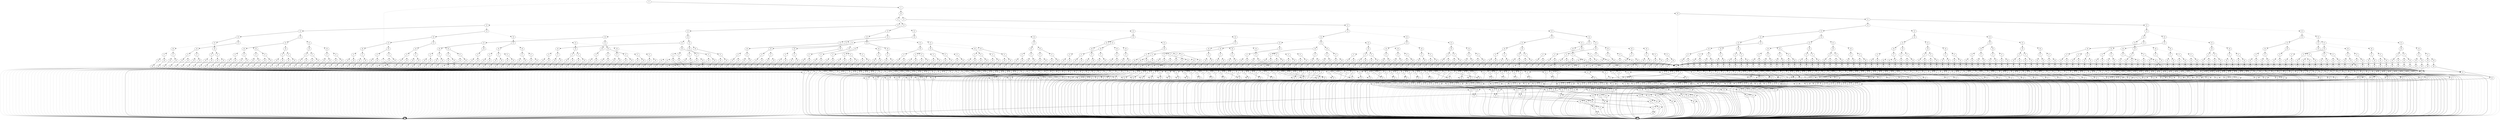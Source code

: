 digraph G {
0 [shape=box, label="0", style=filled, shape=box, height=0.3, width=0.3];
1 [shape=box, label="1", style=filled, shape=box, height=0.3, width=0.3];
6905 [label="0"];
6905 -> 6392 [style=dotted];
6905 -> 6904 [style=filled];
6392 [label="2"];
6392 -> 44 [style=dotted];
6392 -> 6391 [style=filled];
44 [label="21"];
44 -> 0 [style=dotted];
44 -> 1 [style=filled];
6391 [label="20"];
6391 -> 44 [style=dotted];
6391 -> 1 [style=filled];
6904 [label="2"];
6904 -> 5488 [style=dotted];
6904 -> 6903 [style=filled];
5488 [label="10"];
5488 -> 5104 [style=dotted];
5488 -> 5487 [style=filled];
5104 [label="20"];
5104 -> 44 [style=dotted];
5104 -> 0 [style=filled];
5487 [label="11"];
5487 -> 5295 [style=dotted];
5487 -> 5486 [style=filled];
5295 [label="12"];
5295 -> 5199 [style=dotted];
5295 -> 5294 [style=filled];
5199 [label="13"];
5199 -> 5151 [style=dotted];
5199 -> 5198 [style=filled];
5151 [label="14"];
5151 -> 5127 [style=dotted];
5151 -> 5150 [style=filled];
5127 [label="15"];
5127 -> 5115 [style=dotted];
5127 -> 5126 [style=filled];
5115 [label="16"];
5115 -> 5109 [style=dotted];
5115 -> 5114 [style=filled];
5109 [label="17"];
5109 -> 5106 [style=dotted];
5109 -> 5108 [style=filled];
5106 [label="19"];
5106 -> 5104 [style=dotted];
5106 -> 5105 [style=filled];
5105 [label="20"];
5105 -> 44 [style=dotted];
5105 -> 1006 [style=filled];
1006 [label="21"];
1006 -> 0 [style=dotted];
1006 -> 507 [style=filled];
507 [label="22"];
507 -> 506 [style=dotted];
507 -> 0 [style=filled];
506 [label="23"];
506 -> 505 [style=dotted];
506 -> 0 [style=filled];
505 [label="24"];
505 -> 504 [style=dotted];
505 -> 0 [style=filled];
504 [label="25"];
504 -> 503 [style=dotted];
504 -> 0 [style=filled];
503 [label="26"];
503 -> 276 [style=dotted];
503 -> 0 [style=filled];
276 [label="27"];
276 -> 59 [style=dotted];
276 -> 0 [style=filled];
59 [label="28"];
59 -> 1 [style=dotted];
59 -> 0 [style=filled];
5108 [label="19"];
5108 -> 5104 [style=dotted];
5108 -> 5107 [style=filled];
5107 [label="20"];
5107 -> 44 [style=dotted];
5107 -> 1007 [style=filled];
1007 [label="21"];
1007 -> 0 [style=dotted];
1007 -> 513 [style=filled];
513 [label="22"];
513 -> 512 [style=dotted];
513 -> 0 [style=filled];
512 [label="23"];
512 -> 511 [style=dotted];
512 -> 0 [style=filled];
511 [label="24"];
511 -> 510 [style=dotted];
511 -> 0 [style=filled];
510 [label="25"];
510 -> 509 [style=dotted];
510 -> 0 [style=filled];
509 [label="26"];
509 -> 271 [style=dotted];
509 -> 0 [style=filled];
271 [label="27"];
271 -> 58 [style=dotted];
271 -> 0 [style=filled];
58 [label="28"];
58 -> 0 [style=dotted];
58 -> 1 [style=filled];
5114 [label="17"];
5114 -> 5111 [style=dotted];
5114 -> 5113 [style=filled];
5111 [label="19"];
5111 -> 5104 [style=dotted];
5111 -> 5110 [style=filled];
5110 [label="20"];
5110 -> 44 [style=dotted];
5110 -> 1009 [style=filled];
1009 [label="21"];
1009 -> 0 [style=dotted];
1009 -> 520 [style=filled];
520 [label="22"];
520 -> 519 [style=dotted];
520 -> 0 [style=filled];
519 [label="23"];
519 -> 518 [style=dotted];
519 -> 0 [style=filled];
518 [label="24"];
518 -> 517 [style=dotted];
518 -> 0 [style=filled];
517 [label="25"];
517 -> 516 [style=dotted];
517 -> 0 [style=filled];
516 [label="26"];
516 -> 278 [style=dotted];
516 -> 0 [style=filled];
278 [label="27"];
278 -> 0 [style=dotted];
278 -> 59 [style=filled];
5113 [label="19"];
5113 -> 5104 [style=dotted];
5113 -> 5112 [style=filled];
5112 [label="20"];
5112 -> 44 [style=dotted];
5112 -> 1010 [style=filled];
1010 [label="21"];
1010 -> 0 [style=dotted];
1010 -> 526 [style=filled];
526 [label="22"];
526 -> 525 [style=dotted];
526 -> 0 [style=filled];
525 [label="23"];
525 -> 524 [style=dotted];
525 -> 0 [style=filled];
524 [label="24"];
524 -> 523 [style=dotted];
524 -> 0 [style=filled];
523 [label="25"];
523 -> 522 [style=dotted];
523 -> 0 [style=filled];
522 [label="26"];
522 -> 273 [style=dotted];
522 -> 0 [style=filled];
273 [label="27"];
273 -> 0 [style=dotted];
273 -> 58 [style=filled];
5126 [label="16"];
5126 -> 5120 [style=dotted];
5126 -> 5125 [style=filled];
5120 [label="17"];
5120 -> 5117 [style=dotted];
5120 -> 5119 [style=filled];
5117 [label="19"];
5117 -> 5104 [style=dotted];
5117 -> 5116 [style=filled];
5116 [label="20"];
5116 -> 44 [style=dotted];
5116 -> 1013 [style=filled];
1013 [label="21"];
1013 -> 0 [style=dotted];
1013 -> 534 [style=filled];
534 [label="22"];
534 -> 533 [style=dotted];
534 -> 0 [style=filled];
533 [label="23"];
533 -> 532 [style=dotted];
533 -> 0 [style=filled];
532 [label="24"];
532 -> 531 [style=dotted];
532 -> 0 [style=filled];
531 [label="25"];
531 -> 530 [style=dotted];
531 -> 0 [style=filled];
530 [label="26"];
530 -> 0 [style=dotted];
530 -> 276 [style=filled];
5119 [label="19"];
5119 -> 5104 [style=dotted];
5119 -> 5118 [style=filled];
5118 [label="20"];
5118 -> 44 [style=dotted];
5118 -> 1014 [style=filled];
1014 [label="21"];
1014 -> 0 [style=dotted];
1014 -> 540 [style=filled];
540 [label="22"];
540 -> 539 [style=dotted];
540 -> 0 [style=filled];
539 [label="23"];
539 -> 538 [style=dotted];
539 -> 0 [style=filled];
538 [label="24"];
538 -> 537 [style=dotted];
538 -> 0 [style=filled];
537 [label="25"];
537 -> 536 [style=dotted];
537 -> 0 [style=filled];
536 [label="26"];
536 -> 0 [style=dotted];
536 -> 271 [style=filled];
5125 [label="17"];
5125 -> 5122 [style=dotted];
5125 -> 5124 [style=filled];
5122 [label="19"];
5122 -> 5104 [style=dotted];
5122 -> 5121 [style=filled];
5121 [label="20"];
5121 -> 44 [style=dotted];
5121 -> 1016 [style=filled];
1016 [label="21"];
1016 -> 0 [style=dotted];
1016 -> 547 [style=filled];
547 [label="22"];
547 -> 546 [style=dotted];
547 -> 0 [style=filled];
546 [label="23"];
546 -> 545 [style=dotted];
546 -> 0 [style=filled];
545 [label="24"];
545 -> 544 [style=dotted];
545 -> 0 [style=filled];
544 [label="25"];
544 -> 543 [style=dotted];
544 -> 0 [style=filled];
543 [label="26"];
543 -> 0 [style=dotted];
543 -> 278 [style=filled];
5124 [label="19"];
5124 -> 5104 [style=dotted];
5124 -> 5123 [style=filled];
5123 [label="20"];
5123 -> 44 [style=dotted];
5123 -> 1017 [style=filled];
1017 [label="21"];
1017 -> 0 [style=dotted];
1017 -> 553 [style=filled];
553 [label="22"];
553 -> 552 [style=dotted];
553 -> 0 [style=filled];
552 [label="23"];
552 -> 551 [style=dotted];
552 -> 0 [style=filled];
551 [label="24"];
551 -> 550 [style=dotted];
551 -> 0 [style=filled];
550 [label="25"];
550 -> 549 [style=dotted];
550 -> 0 [style=filled];
549 [label="26"];
549 -> 0 [style=dotted];
549 -> 273 [style=filled];
5150 [label="15"];
5150 -> 5138 [style=dotted];
5150 -> 5149 [style=filled];
5138 [label="16"];
5138 -> 5132 [style=dotted];
5138 -> 5137 [style=filled];
5132 [label="17"];
5132 -> 5129 [style=dotted];
5132 -> 5131 [style=filled];
5129 [label="19"];
5129 -> 5104 [style=dotted];
5129 -> 5128 [style=filled];
5128 [label="20"];
5128 -> 44 [style=dotted];
5128 -> 1021 [style=filled];
1021 [label="21"];
1021 -> 0 [style=dotted];
1021 -> 561 [style=filled];
561 [label="22"];
561 -> 560 [style=dotted];
561 -> 0 [style=filled];
560 [label="23"];
560 -> 559 [style=dotted];
560 -> 0 [style=filled];
559 [label="24"];
559 -> 558 [style=dotted];
559 -> 0 [style=filled];
558 [label="25"];
558 -> 0 [style=dotted];
558 -> 503 [style=filled];
5131 [label="19"];
5131 -> 5104 [style=dotted];
5131 -> 5130 [style=filled];
5130 [label="20"];
5130 -> 44 [style=dotted];
5130 -> 1022 [style=filled];
1022 [label="21"];
1022 -> 0 [style=dotted];
1022 -> 566 [style=filled];
566 [label="22"];
566 -> 565 [style=dotted];
566 -> 0 [style=filled];
565 [label="23"];
565 -> 564 [style=dotted];
565 -> 0 [style=filled];
564 [label="24"];
564 -> 563 [style=dotted];
564 -> 0 [style=filled];
563 [label="25"];
563 -> 0 [style=dotted];
563 -> 509 [style=filled];
5137 [label="17"];
5137 -> 5134 [style=dotted];
5137 -> 5136 [style=filled];
5134 [label="19"];
5134 -> 5104 [style=dotted];
5134 -> 5133 [style=filled];
5133 [label="20"];
5133 -> 44 [style=dotted];
5133 -> 1024 [style=filled];
1024 [label="21"];
1024 -> 0 [style=dotted];
1024 -> 572 [style=filled];
572 [label="22"];
572 -> 571 [style=dotted];
572 -> 0 [style=filled];
571 [label="23"];
571 -> 570 [style=dotted];
571 -> 0 [style=filled];
570 [label="24"];
570 -> 569 [style=dotted];
570 -> 0 [style=filled];
569 [label="25"];
569 -> 0 [style=dotted];
569 -> 516 [style=filled];
5136 [label="19"];
5136 -> 5104 [style=dotted];
5136 -> 5135 [style=filled];
5135 [label="20"];
5135 -> 44 [style=dotted];
5135 -> 1025 [style=filled];
1025 [label="21"];
1025 -> 0 [style=dotted];
1025 -> 577 [style=filled];
577 [label="22"];
577 -> 576 [style=dotted];
577 -> 0 [style=filled];
576 [label="23"];
576 -> 575 [style=dotted];
576 -> 0 [style=filled];
575 [label="24"];
575 -> 574 [style=dotted];
575 -> 0 [style=filled];
574 [label="25"];
574 -> 0 [style=dotted];
574 -> 522 [style=filled];
5149 [label="16"];
5149 -> 5143 [style=dotted];
5149 -> 5148 [style=filled];
5143 [label="17"];
5143 -> 5140 [style=dotted];
5143 -> 5142 [style=filled];
5140 [label="19"];
5140 -> 5104 [style=dotted];
5140 -> 5139 [style=filled];
5139 [label="20"];
5139 -> 44 [style=dotted];
5139 -> 1028 [style=filled];
1028 [label="21"];
1028 -> 0 [style=dotted];
1028 -> 584 [style=filled];
584 [label="22"];
584 -> 583 [style=dotted];
584 -> 0 [style=filled];
583 [label="23"];
583 -> 582 [style=dotted];
583 -> 0 [style=filled];
582 [label="24"];
582 -> 581 [style=dotted];
582 -> 0 [style=filled];
581 [label="25"];
581 -> 0 [style=dotted];
581 -> 530 [style=filled];
5142 [label="19"];
5142 -> 5104 [style=dotted];
5142 -> 5141 [style=filled];
5141 [label="20"];
5141 -> 44 [style=dotted];
5141 -> 1029 [style=filled];
1029 [label="21"];
1029 -> 0 [style=dotted];
1029 -> 589 [style=filled];
589 [label="22"];
589 -> 588 [style=dotted];
589 -> 0 [style=filled];
588 [label="23"];
588 -> 587 [style=dotted];
588 -> 0 [style=filled];
587 [label="24"];
587 -> 586 [style=dotted];
587 -> 0 [style=filled];
586 [label="25"];
586 -> 0 [style=dotted];
586 -> 536 [style=filled];
5148 [label="17"];
5148 -> 5145 [style=dotted];
5148 -> 5147 [style=filled];
5145 [label="19"];
5145 -> 5104 [style=dotted];
5145 -> 5144 [style=filled];
5144 [label="20"];
5144 -> 44 [style=dotted];
5144 -> 1031 [style=filled];
1031 [label="21"];
1031 -> 0 [style=dotted];
1031 -> 595 [style=filled];
595 [label="22"];
595 -> 594 [style=dotted];
595 -> 0 [style=filled];
594 [label="23"];
594 -> 593 [style=dotted];
594 -> 0 [style=filled];
593 [label="24"];
593 -> 592 [style=dotted];
593 -> 0 [style=filled];
592 [label="25"];
592 -> 0 [style=dotted];
592 -> 543 [style=filled];
5147 [label="19"];
5147 -> 5104 [style=dotted];
5147 -> 5146 [style=filled];
5146 [label="20"];
5146 -> 44 [style=dotted];
5146 -> 1032 [style=filled];
1032 [label="21"];
1032 -> 0 [style=dotted];
1032 -> 600 [style=filled];
600 [label="22"];
600 -> 599 [style=dotted];
600 -> 0 [style=filled];
599 [label="23"];
599 -> 598 [style=dotted];
599 -> 0 [style=filled];
598 [label="24"];
598 -> 597 [style=dotted];
598 -> 0 [style=filled];
597 [label="25"];
597 -> 0 [style=dotted];
597 -> 549 [style=filled];
5198 [label="14"];
5198 -> 5174 [style=dotted];
5198 -> 5197 [style=filled];
5174 [label="15"];
5174 -> 5162 [style=dotted];
5174 -> 5173 [style=filled];
5162 [label="16"];
5162 -> 5156 [style=dotted];
5162 -> 5161 [style=filled];
5156 [label="17"];
5156 -> 5153 [style=dotted];
5156 -> 5155 [style=filled];
5153 [label="19"];
5153 -> 5104 [style=dotted];
5153 -> 5152 [style=filled];
5152 [label="20"];
5152 -> 44 [style=dotted];
5152 -> 1037 [style=filled];
1037 [label="21"];
1037 -> 0 [style=dotted];
1037 -> 608 [style=filled];
608 [label="22"];
608 -> 607 [style=dotted];
608 -> 0 [style=filled];
607 [label="23"];
607 -> 606 [style=dotted];
607 -> 0 [style=filled];
606 [label="24"];
606 -> 0 [style=dotted];
606 -> 504 [style=filled];
5155 [label="19"];
5155 -> 5104 [style=dotted];
5155 -> 5154 [style=filled];
5154 [label="20"];
5154 -> 44 [style=dotted];
5154 -> 1038 [style=filled];
1038 [label="21"];
1038 -> 0 [style=dotted];
1038 -> 612 [style=filled];
612 [label="22"];
612 -> 611 [style=dotted];
612 -> 0 [style=filled];
611 [label="23"];
611 -> 610 [style=dotted];
611 -> 0 [style=filled];
610 [label="24"];
610 -> 0 [style=dotted];
610 -> 510 [style=filled];
5161 [label="17"];
5161 -> 5158 [style=dotted];
5161 -> 5160 [style=filled];
5158 [label="19"];
5158 -> 5104 [style=dotted];
5158 -> 5157 [style=filled];
5157 [label="20"];
5157 -> 44 [style=dotted];
5157 -> 1040 [style=filled];
1040 [label="21"];
1040 -> 0 [style=dotted];
1040 -> 617 [style=filled];
617 [label="22"];
617 -> 616 [style=dotted];
617 -> 0 [style=filled];
616 [label="23"];
616 -> 615 [style=dotted];
616 -> 0 [style=filled];
615 [label="24"];
615 -> 0 [style=dotted];
615 -> 517 [style=filled];
5160 [label="19"];
5160 -> 5104 [style=dotted];
5160 -> 5159 [style=filled];
5159 [label="20"];
5159 -> 44 [style=dotted];
5159 -> 1041 [style=filled];
1041 [label="21"];
1041 -> 0 [style=dotted];
1041 -> 621 [style=filled];
621 [label="22"];
621 -> 620 [style=dotted];
621 -> 0 [style=filled];
620 [label="23"];
620 -> 619 [style=dotted];
620 -> 0 [style=filled];
619 [label="24"];
619 -> 0 [style=dotted];
619 -> 523 [style=filled];
5173 [label="16"];
5173 -> 5167 [style=dotted];
5173 -> 5172 [style=filled];
5167 [label="17"];
5167 -> 5164 [style=dotted];
5167 -> 5166 [style=filled];
5164 [label="19"];
5164 -> 5104 [style=dotted];
5164 -> 5163 [style=filled];
5163 [label="20"];
5163 -> 44 [style=dotted];
5163 -> 1044 [style=filled];
1044 [label="21"];
1044 -> 0 [style=dotted];
1044 -> 627 [style=filled];
627 [label="22"];
627 -> 626 [style=dotted];
627 -> 0 [style=filled];
626 [label="23"];
626 -> 625 [style=dotted];
626 -> 0 [style=filled];
625 [label="24"];
625 -> 0 [style=dotted];
625 -> 531 [style=filled];
5166 [label="19"];
5166 -> 5104 [style=dotted];
5166 -> 5165 [style=filled];
5165 [label="20"];
5165 -> 44 [style=dotted];
5165 -> 1045 [style=filled];
1045 [label="21"];
1045 -> 0 [style=dotted];
1045 -> 631 [style=filled];
631 [label="22"];
631 -> 630 [style=dotted];
631 -> 0 [style=filled];
630 [label="23"];
630 -> 629 [style=dotted];
630 -> 0 [style=filled];
629 [label="24"];
629 -> 0 [style=dotted];
629 -> 537 [style=filled];
5172 [label="17"];
5172 -> 5169 [style=dotted];
5172 -> 5171 [style=filled];
5169 [label="19"];
5169 -> 5104 [style=dotted];
5169 -> 5168 [style=filled];
5168 [label="20"];
5168 -> 44 [style=dotted];
5168 -> 1047 [style=filled];
1047 [label="21"];
1047 -> 0 [style=dotted];
1047 -> 636 [style=filled];
636 [label="22"];
636 -> 635 [style=dotted];
636 -> 0 [style=filled];
635 [label="23"];
635 -> 634 [style=dotted];
635 -> 0 [style=filled];
634 [label="24"];
634 -> 0 [style=dotted];
634 -> 544 [style=filled];
5171 [label="19"];
5171 -> 5104 [style=dotted];
5171 -> 5170 [style=filled];
5170 [label="20"];
5170 -> 44 [style=dotted];
5170 -> 1048 [style=filled];
1048 [label="21"];
1048 -> 0 [style=dotted];
1048 -> 640 [style=filled];
640 [label="22"];
640 -> 639 [style=dotted];
640 -> 0 [style=filled];
639 [label="23"];
639 -> 638 [style=dotted];
639 -> 0 [style=filled];
638 [label="24"];
638 -> 0 [style=dotted];
638 -> 550 [style=filled];
5197 [label="15"];
5197 -> 5185 [style=dotted];
5197 -> 5196 [style=filled];
5185 [label="16"];
5185 -> 5179 [style=dotted];
5185 -> 5184 [style=filled];
5179 [label="17"];
5179 -> 5176 [style=dotted];
5179 -> 5178 [style=filled];
5176 [label="19"];
5176 -> 5104 [style=dotted];
5176 -> 5175 [style=filled];
5175 [label="20"];
5175 -> 44 [style=dotted];
5175 -> 1052 [style=filled];
1052 [label="21"];
1052 -> 0 [style=dotted];
1052 -> 647 [style=filled];
647 [label="22"];
647 -> 646 [style=dotted];
647 -> 0 [style=filled];
646 [label="23"];
646 -> 645 [style=dotted];
646 -> 0 [style=filled];
645 [label="24"];
645 -> 0 [style=dotted];
645 -> 558 [style=filled];
5178 [label="19"];
5178 -> 5104 [style=dotted];
5178 -> 5177 [style=filled];
5177 [label="20"];
5177 -> 44 [style=dotted];
5177 -> 1053 [style=filled];
1053 [label="21"];
1053 -> 0 [style=dotted];
1053 -> 651 [style=filled];
651 [label="22"];
651 -> 650 [style=dotted];
651 -> 0 [style=filled];
650 [label="23"];
650 -> 649 [style=dotted];
650 -> 0 [style=filled];
649 [label="24"];
649 -> 0 [style=dotted];
649 -> 563 [style=filled];
5184 [label="17"];
5184 -> 5181 [style=dotted];
5184 -> 5183 [style=filled];
5181 [label="19"];
5181 -> 5104 [style=dotted];
5181 -> 5180 [style=filled];
5180 [label="20"];
5180 -> 44 [style=dotted];
5180 -> 1055 [style=filled];
1055 [label="21"];
1055 -> 0 [style=dotted];
1055 -> 656 [style=filled];
656 [label="22"];
656 -> 655 [style=dotted];
656 -> 0 [style=filled];
655 [label="23"];
655 -> 654 [style=dotted];
655 -> 0 [style=filled];
654 [label="24"];
654 -> 0 [style=dotted];
654 -> 569 [style=filled];
5183 [label="19"];
5183 -> 5104 [style=dotted];
5183 -> 5182 [style=filled];
5182 [label="20"];
5182 -> 44 [style=dotted];
5182 -> 1056 [style=filled];
1056 [label="21"];
1056 -> 0 [style=dotted];
1056 -> 660 [style=filled];
660 [label="22"];
660 -> 659 [style=dotted];
660 -> 0 [style=filled];
659 [label="23"];
659 -> 658 [style=dotted];
659 -> 0 [style=filled];
658 [label="24"];
658 -> 0 [style=dotted];
658 -> 574 [style=filled];
5196 [label="16"];
5196 -> 5190 [style=dotted];
5196 -> 5195 [style=filled];
5190 [label="17"];
5190 -> 5187 [style=dotted];
5190 -> 5189 [style=filled];
5187 [label="19"];
5187 -> 5104 [style=dotted];
5187 -> 5186 [style=filled];
5186 [label="20"];
5186 -> 44 [style=dotted];
5186 -> 1059 [style=filled];
1059 [label="21"];
1059 -> 0 [style=dotted];
1059 -> 666 [style=filled];
666 [label="22"];
666 -> 665 [style=dotted];
666 -> 0 [style=filled];
665 [label="23"];
665 -> 664 [style=dotted];
665 -> 0 [style=filled];
664 [label="24"];
664 -> 0 [style=dotted];
664 -> 581 [style=filled];
5189 [label="19"];
5189 -> 5104 [style=dotted];
5189 -> 5188 [style=filled];
5188 [label="20"];
5188 -> 44 [style=dotted];
5188 -> 1060 [style=filled];
1060 [label="21"];
1060 -> 0 [style=dotted];
1060 -> 670 [style=filled];
670 [label="22"];
670 -> 669 [style=dotted];
670 -> 0 [style=filled];
669 [label="23"];
669 -> 668 [style=dotted];
669 -> 0 [style=filled];
668 [label="24"];
668 -> 0 [style=dotted];
668 -> 586 [style=filled];
5195 [label="17"];
5195 -> 5192 [style=dotted];
5195 -> 5194 [style=filled];
5192 [label="19"];
5192 -> 5104 [style=dotted];
5192 -> 5191 [style=filled];
5191 [label="20"];
5191 -> 44 [style=dotted];
5191 -> 1062 [style=filled];
1062 [label="21"];
1062 -> 0 [style=dotted];
1062 -> 675 [style=filled];
675 [label="22"];
675 -> 674 [style=dotted];
675 -> 0 [style=filled];
674 [label="23"];
674 -> 673 [style=dotted];
674 -> 0 [style=filled];
673 [label="24"];
673 -> 0 [style=dotted];
673 -> 592 [style=filled];
5194 [label="19"];
5194 -> 5104 [style=dotted];
5194 -> 5193 [style=filled];
5193 [label="20"];
5193 -> 44 [style=dotted];
5193 -> 1063 [style=filled];
1063 [label="21"];
1063 -> 0 [style=dotted];
1063 -> 679 [style=filled];
679 [label="22"];
679 -> 678 [style=dotted];
679 -> 0 [style=filled];
678 [label="23"];
678 -> 677 [style=dotted];
678 -> 0 [style=filled];
677 [label="24"];
677 -> 0 [style=dotted];
677 -> 597 [style=filled];
5294 [label="13"];
5294 -> 5246 [style=dotted];
5294 -> 5293 [style=filled];
5246 [label="14"];
5246 -> 5222 [style=dotted];
5246 -> 5245 [style=filled];
5222 [label="15"];
5222 -> 5210 [style=dotted];
5222 -> 5221 [style=filled];
5210 [label="16"];
5210 -> 5204 [style=dotted];
5210 -> 5209 [style=filled];
5204 [label="17"];
5204 -> 5201 [style=dotted];
5204 -> 5203 [style=filled];
5201 [label="19"];
5201 -> 5104 [style=dotted];
5201 -> 5200 [style=filled];
5200 [label="20"];
5200 -> 44 [style=dotted];
5200 -> 1069 [style=filled];
1069 [label="21"];
1069 -> 0 [style=dotted];
1069 -> 687 [style=filled];
687 [label="22"];
687 -> 686 [style=dotted];
687 -> 0 [style=filled];
686 [label="23"];
686 -> 0 [style=dotted];
686 -> 505 [style=filled];
5203 [label="19"];
5203 -> 5104 [style=dotted];
5203 -> 5202 [style=filled];
5202 [label="20"];
5202 -> 44 [style=dotted];
5202 -> 1070 [style=filled];
1070 [label="21"];
1070 -> 0 [style=dotted];
1070 -> 690 [style=filled];
690 [label="22"];
690 -> 689 [style=dotted];
690 -> 0 [style=filled];
689 [label="23"];
689 -> 0 [style=dotted];
689 -> 511 [style=filled];
5209 [label="17"];
5209 -> 5206 [style=dotted];
5209 -> 5208 [style=filled];
5206 [label="19"];
5206 -> 5104 [style=dotted];
5206 -> 5205 [style=filled];
5205 [label="20"];
5205 -> 44 [style=dotted];
5205 -> 1072 [style=filled];
1072 [label="21"];
1072 -> 0 [style=dotted];
1072 -> 694 [style=filled];
694 [label="22"];
694 -> 693 [style=dotted];
694 -> 0 [style=filled];
693 [label="23"];
693 -> 0 [style=dotted];
693 -> 518 [style=filled];
5208 [label="19"];
5208 -> 5104 [style=dotted];
5208 -> 5207 [style=filled];
5207 [label="20"];
5207 -> 44 [style=dotted];
5207 -> 1073 [style=filled];
1073 [label="21"];
1073 -> 0 [style=dotted];
1073 -> 697 [style=filled];
697 [label="22"];
697 -> 696 [style=dotted];
697 -> 0 [style=filled];
696 [label="23"];
696 -> 0 [style=dotted];
696 -> 524 [style=filled];
5221 [label="16"];
5221 -> 5215 [style=dotted];
5221 -> 5220 [style=filled];
5215 [label="17"];
5215 -> 5212 [style=dotted];
5215 -> 5214 [style=filled];
5212 [label="19"];
5212 -> 5104 [style=dotted];
5212 -> 5211 [style=filled];
5211 [label="20"];
5211 -> 44 [style=dotted];
5211 -> 1076 [style=filled];
1076 [label="21"];
1076 -> 0 [style=dotted];
1076 -> 702 [style=filled];
702 [label="22"];
702 -> 701 [style=dotted];
702 -> 0 [style=filled];
701 [label="23"];
701 -> 0 [style=dotted];
701 -> 532 [style=filled];
5214 [label="19"];
5214 -> 5104 [style=dotted];
5214 -> 5213 [style=filled];
5213 [label="20"];
5213 -> 44 [style=dotted];
5213 -> 1077 [style=filled];
1077 [label="21"];
1077 -> 0 [style=dotted];
1077 -> 705 [style=filled];
705 [label="22"];
705 -> 704 [style=dotted];
705 -> 0 [style=filled];
704 [label="23"];
704 -> 0 [style=dotted];
704 -> 538 [style=filled];
5220 [label="17"];
5220 -> 5217 [style=dotted];
5220 -> 5219 [style=filled];
5217 [label="19"];
5217 -> 5104 [style=dotted];
5217 -> 5216 [style=filled];
5216 [label="20"];
5216 -> 44 [style=dotted];
5216 -> 1079 [style=filled];
1079 [label="21"];
1079 -> 0 [style=dotted];
1079 -> 709 [style=filled];
709 [label="22"];
709 -> 708 [style=dotted];
709 -> 0 [style=filled];
708 [label="23"];
708 -> 0 [style=dotted];
708 -> 545 [style=filled];
5219 [label="19"];
5219 -> 5104 [style=dotted];
5219 -> 5218 [style=filled];
5218 [label="20"];
5218 -> 44 [style=dotted];
5218 -> 1080 [style=filled];
1080 [label="21"];
1080 -> 0 [style=dotted];
1080 -> 712 [style=filled];
712 [label="22"];
712 -> 711 [style=dotted];
712 -> 0 [style=filled];
711 [label="23"];
711 -> 0 [style=dotted];
711 -> 551 [style=filled];
5245 [label="15"];
5245 -> 5233 [style=dotted];
5245 -> 5244 [style=filled];
5233 [label="16"];
5233 -> 5227 [style=dotted];
5233 -> 5232 [style=filled];
5227 [label="17"];
5227 -> 5224 [style=dotted];
5227 -> 5226 [style=filled];
5224 [label="19"];
5224 -> 5104 [style=dotted];
5224 -> 5223 [style=filled];
5223 [label="20"];
5223 -> 44 [style=dotted];
5223 -> 1084 [style=filled];
1084 [label="21"];
1084 -> 0 [style=dotted];
1084 -> 718 [style=filled];
718 [label="22"];
718 -> 717 [style=dotted];
718 -> 0 [style=filled];
717 [label="23"];
717 -> 0 [style=dotted];
717 -> 559 [style=filled];
5226 [label="19"];
5226 -> 5104 [style=dotted];
5226 -> 5225 [style=filled];
5225 [label="20"];
5225 -> 44 [style=dotted];
5225 -> 1085 [style=filled];
1085 [label="21"];
1085 -> 0 [style=dotted];
1085 -> 721 [style=filled];
721 [label="22"];
721 -> 720 [style=dotted];
721 -> 0 [style=filled];
720 [label="23"];
720 -> 0 [style=dotted];
720 -> 564 [style=filled];
5232 [label="17"];
5232 -> 5229 [style=dotted];
5232 -> 5231 [style=filled];
5229 [label="19"];
5229 -> 5104 [style=dotted];
5229 -> 5228 [style=filled];
5228 [label="20"];
5228 -> 44 [style=dotted];
5228 -> 1087 [style=filled];
1087 [label="21"];
1087 -> 0 [style=dotted];
1087 -> 725 [style=filled];
725 [label="22"];
725 -> 724 [style=dotted];
725 -> 0 [style=filled];
724 [label="23"];
724 -> 0 [style=dotted];
724 -> 570 [style=filled];
5231 [label="19"];
5231 -> 5104 [style=dotted];
5231 -> 5230 [style=filled];
5230 [label="20"];
5230 -> 44 [style=dotted];
5230 -> 1088 [style=filled];
1088 [label="21"];
1088 -> 0 [style=dotted];
1088 -> 728 [style=filled];
728 [label="22"];
728 -> 727 [style=dotted];
728 -> 0 [style=filled];
727 [label="23"];
727 -> 0 [style=dotted];
727 -> 575 [style=filled];
5244 [label="16"];
5244 -> 5238 [style=dotted];
5244 -> 5243 [style=filled];
5238 [label="17"];
5238 -> 5235 [style=dotted];
5238 -> 5237 [style=filled];
5235 [label="19"];
5235 -> 5104 [style=dotted];
5235 -> 5234 [style=filled];
5234 [label="20"];
5234 -> 44 [style=dotted];
5234 -> 1091 [style=filled];
1091 [label="21"];
1091 -> 0 [style=dotted];
1091 -> 733 [style=filled];
733 [label="22"];
733 -> 732 [style=dotted];
733 -> 0 [style=filled];
732 [label="23"];
732 -> 0 [style=dotted];
732 -> 582 [style=filled];
5237 [label="19"];
5237 -> 5104 [style=dotted];
5237 -> 5236 [style=filled];
5236 [label="20"];
5236 -> 44 [style=dotted];
5236 -> 1092 [style=filled];
1092 [label="21"];
1092 -> 0 [style=dotted];
1092 -> 736 [style=filled];
736 [label="22"];
736 -> 735 [style=dotted];
736 -> 0 [style=filled];
735 [label="23"];
735 -> 0 [style=dotted];
735 -> 587 [style=filled];
5243 [label="17"];
5243 -> 5240 [style=dotted];
5243 -> 5242 [style=filled];
5240 [label="19"];
5240 -> 5104 [style=dotted];
5240 -> 5239 [style=filled];
5239 [label="20"];
5239 -> 44 [style=dotted];
5239 -> 1094 [style=filled];
1094 [label="21"];
1094 -> 0 [style=dotted];
1094 -> 740 [style=filled];
740 [label="22"];
740 -> 739 [style=dotted];
740 -> 0 [style=filled];
739 [label="23"];
739 -> 0 [style=dotted];
739 -> 593 [style=filled];
5242 [label="19"];
5242 -> 5104 [style=dotted];
5242 -> 5241 [style=filled];
5241 [label="20"];
5241 -> 44 [style=dotted];
5241 -> 1095 [style=filled];
1095 [label="21"];
1095 -> 0 [style=dotted];
1095 -> 743 [style=filled];
743 [label="22"];
743 -> 742 [style=dotted];
743 -> 0 [style=filled];
742 [label="23"];
742 -> 0 [style=dotted];
742 -> 598 [style=filled];
5293 [label="14"];
5293 -> 5269 [style=dotted];
5293 -> 5292 [style=filled];
5269 [label="15"];
5269 -> 5257 [style=dotted];
5269 -> 5268 [style=filled];
5257 [label="16"];
5257 -> 5251 [style=dotted];
5257 -> 5256 [style=filled];
5251 [label="17"];
5251 -> 5248 [style=dotted];
5251 -> 5250 [style=filled];
5248 [label="19"];
5248 -> 5104 [style=dotted];
5248 -> 5247 [style=filled];
5247 [label="20"];
5247 -> 44 [style=dotted];
5247 -> 1100 [style=filled];
1100 [label="21"];
1100 -> 0 [style=dotted];
1100 -> 750 [style=filled];
750 [label="22"];
750 -> 749 [style=dotted];
750 -> 0 [style=filled];
749 [label="23"];
749 -> 0 [style=dotted];
749 -> 606 [style=filled];
5250 [label="19"];
5250 -> 5104 [style=dotted];
5250 -> 5249 [style=filled];
5249 [label="20"];
5249 -> 44 [style=dotted];
5249 -> 1101 [style=filled];
1101 [label="21"];
1101 -> 0 [style=dotted];
1101 -> 753 [style=filled];
753 [label="22"];
753 -> 752 [style=dotted];
753 -> 0 [style=filled];
752 [label="23"];
752 -> 0 [style=dotted];
752 -> 610 [style=filled];
5256 [label="17"];
5256 -> 5253 [style=dotted];
5256 -> 5255 [style=filled];
5253 [label="19"];
5253 -> 5104 [style=dotted];
5253 -> 5252 [style=filled];
5252 [label="20"];
5252 -> 44 [style=dotted];
5252 -> 1103 [style=filled];
1103 [label="21"];
1103 -> 0 [style=dotted];
1103 -> 757 [style=filled];
757 [label="22"];
757 -> 756 [style=dotted];
757 -> 0 [style=filled];
756 [label="23"];
756 -> 0 [style=dotted];
756 -> 615 [style=filled];
5255 [label="19"];
5255 -> 5104 [style=dotted];
5255 -> 5254 [style=filled];
5254 [label="20"];
5254 -> 44 [style=dotted];
5254 -> 1104 [style=filled];
1104 [label="21"];
1104 -> 0 [style=dotted];
1104 -> 760 [style=filled];
760 [label="22"];
760 -> 759 [style=dotted];
760 -> 0 [style=filled];
759 [label="23"];
759 -> 0 [style=dotted];
759 -> 619 [style=filled];
5268 [label="16"];
5268 -> 5262 [style=dotted];
5268 -> 5267 [style=filled];
5262 [label="17"];
5262 -> 5259 [style=dotted];
5262 -> 5261 [style=filled];
5259 [label="19"];
5259 -> 5104 [style=dotted];
5259 -> 5258 [style=filled];
5258 [label="20"];
5258 -> 44 [style=dotted];
5258 -> 1107 [style=filled];
1107 [label="21"];
1107 -> 0 [style=dotted];
1107 -> 765 [style=filled];
765 [label="22"];
765 -> 764 [style=dotted];
765 -> 0 [style=filled];
764 [label="23"];
764 -> 0 [style=dotted];
764 -> 625 [style=filled];
5261 [label="19"];
5261 -> 5104 [style=dotted];
5261 -> 5260 [style=filled];
5260 [label="20"];
5260 -> 44 [style=dotted];
5260 -> 1108 [style=filled];
1108 [label="21"];
1108 -> 0 [style=dotted];
1108 -> 768 [style=filled];
768 [label="22"];
768 -> 767 [style=dotted];
768 -> 0 [style=filled];
767 [label="23"];
767 -> 0 [style=dotted];
767 -> 629 [style=filled];
5267 [label="17"];
5267 -> 5264 [style=dotted];
5267 -> 5266 [style=filled];
5264 [label="19"];
5264 -> 5104 [style=dotted];
5264 -> 5263 [style=filled];
5263 [label="20"];
5263 -> 44 [style=dotted];
5263 -> 1110 [style=filled];
1110 [label="21"];
1110 -> 0 [style=dotted];
1110 -> 772 [style=filled];
772 [label="22"];
772 -> 771 [style=dotted];
772 -> 0 [style=filled];
771 [label="23"];
771 -> 0 [style=dotted];
771 -> 634 [style=filled];
5266 [label="19"];
5266 -> 5104 [style=dotted];
5266 -> 5265 [style=filled];
5265 [label="20"];
5265 -> 44 [style=dotted];
5265 -> 1111 [style=filled];
1111 [label="21"];
1111 -> 0 [style=dotted];
1111 -> 775 [style=filled];
775 [label="22"];
775 -> 774 [style=dotted];
775 -> 0 [style=filled];
774 [label="23"];
774 -> 0 [style=dotted];
774 -> 638 [style=filled];
5292 [label="15"];
5292 -> 5280 [style=dotted];
5292 -> 5291 [style=filled];
5280 [label="16"];
5280 -> 5274 [style=dotted];
5280 -> 5279 [style=filled];
5274 [label="17"];
5274 -> 5271 [style=dotted];
5274 -> 5273 [style=filled];
5271 [label="19"];
5271 -> 5104 [style=dotted];
5271 -> 5270 [style=filled];
5270 [label="20"];
5270 -> 44 [style=dotted];
5270 -> 1115 [style=filled];
1115 [label="21"];
1115 -> 0 [style=dotted];
1115 -> 781 [style=filled];
781 [label="22"];
781 -> 780 [style=dotted];
781 -> 0 [style=filled];
780 [label="23"];
780 -> 0 [style=dotted];
780 -> 645 [style=filled];
5273 [label="19"];
5273 -> 5104 [style=dotted];
5273 -> 5272 [style=filled];
5272 [label="20"];
5272 -> 44 [style=dotted];
5272 -> 1116 [style=filled];
1116 [label="21"];
1116 -> 0 [style=dotted];
1116 -> 784 [style=filled];
784 [label="22"];
784 -> 783 [style=dotted];
784 -> 0 [style=filled];
783 [label="23"];
783 -> 0 [style=dotted];
783 -> 649 [style=filled];
5279 [label="17"];
5279 -> 5276 [style=dotted];
5279 -> 5278 [style=filled];
5276 [label="19"];
5276 -> 5104 [style=dotted];
5276 -> 5275 [style=filled];
5275 [label="20"];
5275 -> 44 [style=dotted];
5275 -> 1118 [style=filled];
1118 [label="21"];
1118 -> 0 [style=dotted];
1118 -> 788 [style=filled];
788 [label="22"];
788 -> 787 [style=dotted];
788 -> 0 [style=filled];
787 [label="23"];
787 -> 0 [style=dotted];
787 -> 654 [style=filled];
5278 [label="19"];
5278 -> 5104 [style=dotted];
5278 -> 5277 [style=filled];
5277 [label="20"];
5277 -> 44 [style=dotted];
5277 -> 1119 [style=filled];
1119 [label="21"];
1119 -> 0 [style=dotted];
1119 -> 791 [style=filled];
791 [label="22"];
791 -> 790 [style=dotted];
791 -> 0 [style=filled];
790 [label="23"];
790 -> 0 [style=dotted];
790 -> 658 [style=filled];
5291 [label="16"];
5291 -> 5285 [style=dotted];
5291 -> 5290 [style=filled];
5285 [label="17"];
5285 -> 5282 [style=dotted];
5285 -> 5284 [style=filled];
5282 [label="19"];
5282 -> 5104 [style=dotted];
5282 -> 5281 [style=filled];
5281 [label="20"];
5281 -> 44 [style=dotted];
5281 -> 1122 [style=filled];
1122 [label="21"];
1122 -> 0 [style=dotted];
1122 -> 796 [style=filled];
796 [label="22"];
796 -> 795 [style=dotted];
796 -> 0 [style=filled];
795 [label="23"];
795 -> 0 [style=dotted];
795 -> 664 [style=filled];
5284 [label="19"];
5284 -> 5104 [style=dotted];
5284 -> 5283 [style=filled];
5283 [label="20"];
5283 -> 44 [style=dotted];
5283 -> 1123 [style=filled];
1123 [label="21"];
1123 -> 0 [style=dotted];
1123 -> 799 [style=filled];
799 [label="22"];
799 -> 798 [style=dotted];
799 -> 0 [style=filled];
798 [label="23"];
798 -> 0 [style=dotted];
798 -> 668 [style=filled];
5290 [label="17"];
5290 -> 5287 [style=dotted];
5290 -> 5289 [style=filled];
5287 [label="19"];
5287 -> 5104 [style=dotted];
5287 -> 5286 [style=filled];
5286 [label="20"];
5286 -> 44 [style=dotted];
5286 -> 1125 [style=filled];
1125 [label="21"];
1125 -> 0 [style=dotted];
1125 -> 803 [style=filled];
803 [label="22"];
803 -> 802 [style=dotted];
803 -> 0 [style=filled];
802 [label="23"];
802 -> 0 [style=dotted];
802 -> 673 [style=filled];
5289 [label="19"];
5289 -> 5104 [style=dotted];
5289 -> 5288 [style=filled];
5288 [label="20"];
5288 -> 44 [style=dotted];
5288 -> 1126 [style=filled];
1126 [label="21"];
1126 -> 0 [style=dotted];
1126 -> 806 [style=filled];
806 [label="22"];
806 -> 805 [style=dotted];
806 -> 0 [style=filled];
805 [label="23"];
805 -> 0 [style=dotted];
805 -> 677 [style=filled];
5486 [label="12"];
5486 -> 5390 [style=dotted];
5486 -> 5485 [style=filled];
5390 [label="13"];
5390 -> 5342 [style=dotted];
5390 -> 5389 [style=filled];
5342 [label="14"];
5342 -> 5318 [style=dotted];
5342 -> 5341 [style=filled];
5318 [label="15"];
5318 -> 5306 [style=dotted];
5318 -> 5317 [style=filled];
5306 [label="16"];
5306 -> 5300 [style=dotted];
5306 -> 5305 [style=filled];
5300 [label="17"];
5300 -> 5297 [style=dotted];
5300 -> 5299 [style=filled];
5297 [label="19"];
5297 -> 5104 [style=dotted];
5297 -> 5296 [style=filled];
5296 [label="20"];
5296 -> 44 [style=dotted];
5296 -> 1133 [style=filled];
1133 [label="21"];
1133 -> 0 [style=dotted];
1133 -> 814 [style=filled];
814 [label="22"];
814 -> 0 [style=dotted];
814 -> 506 [style=filled];
5299 [label="19"];
5299 -> 5104 [style=dotted];
5299 -> 5298 [style=filled];
5298 [label="20"];
5298 -> 44 [style=dotted];
5298 -> 1134 [style=filled];
1134 [label="21"];
1134 -> 0 [style=dotted];
1134 -> 816 [style=filled];
816 [label="22"];
816 -> 0 [style=dotted];
816 -> 512 [style=filled];
5305 [label="17"];
5305 -> 5302 [style=dotted];
5305 -> 5304 [style=filled];
5302 [label="19"];
5302 -> 5104 [style=dotted];
5302 -> 5301 [style=filled];
5301 [label="20"];
5301 -> 44 [style=dotted];
5301 -> 1136 [style=filled];
1136 [label="21"];
1136 -> 0 [style=dotted];
1136 -> 819 [style=filled];
819 [label="22"];
819 -> 0 [style=dotted];
819 -> 519 [style=filled];
5304 [label="19"];
5304 -> 5104 [style=dotted];
5304 -> 5303 [style=filled];
5303 [label="20"];
5303 -> 44 [style=dotted];
5303 -> 1137 [style=filled];
1137 [label="21"];
1137 -> 0 [style=dotted];
1137 -> 821 [style=filled];
821 [label="22"];
821 -> 0 [style=dotted];
821 -> 525 [style=filled];
5317 [label="16"];
5317 -> 5311 [style=dotted];
5317 -> 5316 [style=filled];
5311 [label="17"];
5311 -> 5308 [style=dotted];
5311 -> 5310 [style=filled];
5308 [label="19"];
5308 -> 5104 [style=dotted];
5308 -> 5307 [style=filled];
5307 [label="20"];
5307 -> 44 [style=dotted];
5307 -> 1140 [style=filled];
1140 [label="21"];
1140 -> 0 [style=dotted];
1140 -> 825 [style=filled];
825 [label="22"];
825 -> 0 [style=dotted];
825 -> 533 [style=filled];
5310 [label="19"];
5310 -> 5104 [style=dotted];
5310 -> 5309 [style=filled];
5309 [label="20"];
5309 -> 44 [style=dotted];
5309 -> 1141 [style=filled];
1141 [label="21"];
1141 -> 0 [style=dotted];
1141 -> 827 [style=filled];
827 [label="22"];
827 -> 0 [style=dotted];
827 -> 539 [style=filled];
5316 [label="17"];
5316 -> 5313 [style=dotted];
5316 -> 5315 [style=filled];
5313 [label="19"];
5313 -> 5104 [style=dotted];
5313 -> 5312 [style=filled];
5312 [label="20"];
5312 -> 44 [style=dotted];
5312 -> 1143 [style=filled];
1143 [label="21"];
1143 -> 0 [style=dotted];
1143 -> 830 [style=filled];
830 [label="22"];
830 -> 0 [style=dotted];
830 -> 546 [style=filled];
5315 [label="19"];
5315 -> 5104 [style=dotted];
5315 -> 5314 [style=filled];
5314 [label="20"];
5314 -> 44 [style=dotted];
5314 -> 1144 [style=filled];
1144 [label="21"];
1144 -> 0 [style=dotted];
1144 -> 832 [style=filled];
832 [label="22"];
832 -> 0 [style=dotted];
832 -> 552 [style=filled];
5341 [label="15"];
5341 -> 5329 [style=dotted];
5341 -> 5340 [style=filled];
5329 [label="16"];
5329 -> 5323 [style=dotted];
5329 -> 5328 [style=filled];
5323 [label="17"];
5323 -> 5320 [style=dotted];
5323 -> 5322 [style=filled];
5320 [label="19"];
5320 -> 5104 [style=dotted];
5320 -> 5319 [style=filled];
5319 [label="20"];
5319 -> 44 [style=dotted];
5319 -> 1148 [style=filled];
1148 [label="21"];
1148 -> 0 [style=dotted];
1148 -> 837 [style=filled];
837 [label="22"];
837 -> 0 [style=dotted];
837 -> 560 [style=filled];
5322 [label="19"];
5322 -> 5104 [style=dotted];
5322 -> 5321 [style=filled];
5321 [label="20"];
5321 -> 44 [style=dotted];
5321 -> 1149 [style=filled];
1149 [label="21"];
1149 -> 0 [style=dotted];
1149 -> 839 [style=filled];
839 [label="22"];
839 -> 0 [style=dotted];
839 -> 565 [style=filled];
5328 [label="17"];
5328 -> 5325 [style=dotted];
5328 -> 5327 [style=filled];
5325 [label="19"];
5325 -> 5104 [style=dotted];
5325 -> 5324 [style=filled];
5324 [label="20"];
5324 -> 44 [style=dotted];
5324 -> 1151 [style=filled];
1151 [label="21"];
1151 -> 0 [style=dotted];
1151 -> 842 [style=filled];
842 [label="22"];
842 -> 0 [style=dotted];
842 -> 571 [style=filled];
5327 [label="19"];
5327 -> 5104 [style=dotted];
5327 -> 5326 [style=filled];
5326 [label="20"];
5326 -> 44 [style=dotted];
5326 -> 1152 [style=filled];
1152 [label="21"];
1152 -> 0 [style=dotted];
1152 -> 844 [style=filled];
844 [label="22"];
844 -> 0 [style=dotted];
844 -> 576 [style=filled];
5340 [label="16"];
5340 -> 5334 [style=dotted];
5340 -> 5339 [style=filled];
5334 [label="17"];
5334 -> 5331 [style=dotted];
5334 -> 5333 [style=filled];
5331 [label="19"];
5331 -> 5104 [style=dotted];
5331 -> 5330 [style=filled];
5330 [label="20"];
5330 -> 44 [style=dotted];
5330 -> 1155 [style=filled];
1155 [label="21"];
1155 -> 0 [style=dotted];
1155 -> 848 [style=filled];
848 [label="22"];
848 -> 0 [style=dotted];
848 -> 583 [style=filled];
5333 [label="19"];
5333 -> 5104 [style=dotted];
5333 -> 5332 [style=filled];
5332 [label="20"];
5332 -> 44 [style=dotted];
5332 -> 1156 [style=filled];
1156 [label="21"];
1156 -> 0 [style=dotted];
1156 -> 850 [style=filled];
850 [label="22"];
850 -> 0 [style=dotted];
850 -> 588 [style=filled];
5339 [label="17"];
5339 -> 5336 [style=dotted];
5339 -> 5338 [style=filled];
5336 [label="19"];
5336 -> 5104 [style=dotted];
5336 -> 5335 [style=filled];
5335 [label="20"];
5335 -> 44 [style=dotted];
5335 -> 1158 [style=filled];
1158 [label="21"];
1158 -> 0 [style=dotted];
1158 -> 853 [style=filled];
853 [label="22"];
853 -> 0 [style=dotted];
853 -> 594 [style=filled];
5338 [label="19"];
5338 -> 5104 [style=dotted];
5338 -> 5337 [style=filled];
5337 [label="20"];
5337 -> 44 [style=dotted];
5337 -> 1159 [style=filled];
1159 [label="21"];
1159 -> 0 [style=dotted];
1159 -> 855 [style=filled];
855 [label="22"];
855 -> 0 [style=dotted];
855 -> 599 [style=filled];
5389 [label="14"];
5389 -> 5365 [style=dotted];
5389 -> 5388 [style=filled];
5365 [label="15"];
5365 -> 5353 [style=dotted];
5365 -> 5364 [style=filled];
5353 [label="16"];
5353 -> 5347 [style=dotted];
5353 -> 5352 [style=filled];
5347 [label="17"];
5347 -> 5344 [style=dotted];
5347 -> 5346 [style=filled];
5344 [label="19"];
5344 -> 5104 [style=dotted];
5344 -> 5343 [style=filled];
5343 [label="20"];
5343 -> 44 [style=dotted];
5343 -> 1164 [style=filled];
1164 [label="21"];
1164 -> 0 [style=dotted];
1164 -> 861 [style=filled];
861 [label="22"];
861 -> 0 [style=dotted];
861 -> 607 [style=filled];
5346 [label="19"];
5346 -> 5104 [style=dotted];
5346 -> 5345 [style=filled];
5345 [label="20"];
5345 -> 44 [style=dotted];
5345 -> 1165 [style=filled];
1165 [label="21"];
1165 -> 0 [style=dotted];
1165 -> 863 [style=filled];
863 [label="22"];
863 -> 0 [style=dotted];
863 -> 611 [style=filled];
5352 [label="17"];
5352 -> 5349 [style=dotted];
5352 -> 5351 [style=filled];
5349 [label="19"];
5349 -> 5104 [style=dotted];
5349 -> 5348 [style=filled];
5348 [label="20"];
5348 -> 44 [style=dotted];
5348 -> 1167 [style=filled];
1167 [label="21"];
1167 -> 0 [style=dotted];
1167 -> 866 [style=filled];
866 [label="22"];
866 -> 0 [style=dotted];
866 -> 616 [style=filled];
5351 [label="19"];
5351 -> 5104 [style=dotted];
5351 -> 5350 [style=filled];
5350 [label="20"];
5350 -> 44 [style=dotted];
5350 -> 1168 [style=filled];
1168 [label="21"];
1168 -> 0 [style=dotted];
1168 -> 868 [style=filled];
868 [label="22"];
868 -> 0 [style=dotted];
868 -> 620 [style=filled];
5364 [label="16"];
5364 -> 5358 [style=dotted];
5364 -> 5363 [style=filled];
5358 [label="17"];
5358 -> 5355 [style=dotted];
5358 -> 5357 [style=filled];
5355 [label="19"];
5355 -> 5104 [style=dotted];
5355 -> 5354 [style=filled];
5354 [label="20"];
5354 -> 44 [style=dotted];
5354 -> 1171 [style=filled];
1171 [label="21"];
1171 -> 0 [style=dotted];
1171 -> 872 [style=filled];
872 [label="22"];
872 -> 0 [style=dotted];
872 -> 626 [style=filled];
5357 [label="19"];
5357 -> 5104 [style=dotted];
5357 -> 5356 [style=filled];
5356 [label="20"];
5356 -> 44 [style=dotted];
5356 -> 1172 [style=filled];
1172 [label="21"];
1172 -> 0 [style=dotted];
1172 -> 874 [style=filled];
874 [label="22"];
874 -> 0 [style=dotted];
874 -> 630 [style=filled];
5363 [label="17"];
5363 -> 5360 [style=dotted];
5363 -> 5362 [style=filled];
5360 [label="19"];
5360 -> 5104 [style=dotted];
5360 -> 5359 [style=filled];
5359 [label="20"];
5359 -> 44 [style=dotted];
5359 -> 1174 [style=filled];
1174 [label="21"];
1174 -> 0 [style=dotted];
1174 -> 877 [style=filled];
877 [label="22"];
877 -> 0 [style=dotted];
877 -> 635 [style=filled];
5362 [label="19"];
5362 -> 5104 [style=dotted];
5362 -> 5361 [style=filled];
5361 [label="20"];
5361 -> 44 [style=dotted];
5361 -> 1175 [style=filled];
1175 [label="21"];
1175 -> 0 [style=dotted];
1175 -> 879 [style=filled];
879 [label="22"];
879 -> 0 [style=dotted];
879 -> 639 [style=filled];
5388 [label="15"];
5388 -> 5376 [style=dotted];
5388 -> 5387 [style=filled];
5376 [label="16"];
5376 -> 5370 [style=dotted];
5376 -> 5375 [style=filled];
5370 [label="17"];
5370 -> 5367 [style=dotted];
5370 -> 5369 [style=filled];
5367 [label="19"];
5367 -> 5104 [style=dotted];
5367 -> 5366 [style=filled];
5366 [label="20"];
5366 -> 44 [style=dotted];
5366 -> 1179 [style=filled];
1179 [label="21"];
1179 -> 0 [style=dotted];
1179 -> 884 [style=filled];
884 [label="22"];
884 -> 0 [style=dotted];
884 -> 646 [style=filled];
5369 [label="19"];
5369 -> 5104 [style=dotted];
5369 -> 5368 [style=filled];
5368 [label="20"];
5368 -> 44 [style=dotted];
5368 -> 1180 [style=filled];
1180 [label="21"];
1180 -> 0 [style=dotted];
1180 -> 886 [style=filled];
886 [label="22"];
886 -> 0 [style=dotted];
886 -> 650 [style=filled];
5375 [label="17"];
5375 -> 5372 [style=dotted];
5375 -> 5374 [style=filled];
5372 [label="19"];
5372 -> 5104 [style=dotted];
5372 -> 5371 [style=filled];
5371 [label="20"];
5371 -> 44 [style=dotted];
5371 -> 1182 [style=filled];
1182 [label="21"];
1182 -> 0 [style=dotted];
1182 -> 889 [style=filled];
889 [label="22"];
889 -> 0 [style=dotted];
889 -> 655 [style=filled];
5374 [label="19"];
5374 -> 5104 [style=dotted];
5374 -> 5373 [style=filled];
5373 [label="20"];
5373 -> 44 [style=dotted];
5373 -> 1183 [style=filled];
1183 [label="21"];
1183 -> 0 [style=dotted];
1183 -> 891 [style=filled];
891 [label="22"];
891 -> 0 [style=dotted];
891 -> 659 [style=filled];
5387 [label="16"];
5387 -> 5381 [style=dotted];
5387 -> 5386 [style=filled];
5381 [label="17"];
5381 -> 5378 [style=dotted];
5381 -> 5380 [style=filled];
5378 [label="19"];
5378 -> 5104 [style=dotted];
5378 -> 5377 [style=filled];
5377 [label="20"];
5377 -> 44 [style=dotted];
5377 -> 1186 [style=filled];
1186 [label="21"];
1186 -> 0 [style=dotted];
1186 -> 895 [style=filled];
895 [label="22"];
895 -> 0 [style=dotted];
895 -> 665 [style=filled];
5380 [label="19"];
5380 -> 5104 [style=dotted];
5380 -> 5379 [style=filled];
5379 [label="20"];
5379 -> 44 [style=dotted];
5379 -> 1187 [style=filled];
1187 [label="21"];
1187 -> 0 [style=dotted];
1187 -> 897 [style=filled];
897 [label="22"];
897 -> 0 [style=dotted];
897 -> 669 [style=filled];
5386 [label="17"];
5386 -> 5383 [style=dotted];
5386 -> 5385 [style=filled];
5383 [label="19"];
5383 -> 5104 [style=dotted];
5383 -> 5382 [style=filled];
5382 [label="20"];
5382 -> 44 [style=dotted];
5382 -> 1189 [style=filled];
1189 [label="21"];
1189 -> 0 [style=dotted];
1189 -> 900 [style=filled];
900 [label="22"];
900 -> 0 [style=dotted];
900 -> 674 [style=filled];
5385 [label="19"];
5385 -> 5104 [style=dotted];
5385 -> 5384 [style=filled];
5384 [label="20"];
5384 -> 44 [style=dotted];
5384 -> 1190 [style=filled];
1190 [label="21"];
1190 -> 0 [style=dotted];
1190 -> 902 [style=filled];
902 [label="22"];
902 -> 0 [style=dotted];
902 -> 678 [style=filled];
5485 [label="13"];
5485 -> 5437 [style=dotted];
5485 -> 5484 [style=filled];
5437 [label="14"];
5437 -> 5413 [style=dotted];
5437 -> 5436 [style=filled];
5413 [label="15"];
5413 -> 5401 [style=dotted];
5413 -> 5412 [style=filled];
5401 [label="16"];
5401 -> 5395 [style=dotted];
5401 -> 5400 [style=filled];
5395 [label="17"];
5395 -> 5392 [style=dotted];
5395 -> 5394 [style=filled];
5392 [label="19"];
5392 -> 5104 [style=dotted];
5392 -> 5391 [style=filled];
5391 [label="20"];
5391 -> 44 [style=dotted];
5391 -> 1196 [style=filled];
1196 [label="21"];
1196 -> 0 [style=dotted];
1196 -> 909 [style=filled];
909 [label="22"];
909 -> 0 [style=dotted];
909 -> 686 [style=filled];
5394 [label="19"];
5394 -> 5104 [style=dotted];
5394 -> 5393 [style=filled];
5393 [label="20"];
5393 -> 44 [style=dotted];
5393 -> 1197 [style=filled];
1197 [label="21"];
1197 -> 0 [style=dotted];
1197 -> 911 [style=filled];
911 [label="22"];
911 -> 0 [style=dotted];
911 -> 689 [style=filled];
5400 [label="17"];
5400 -> 5397 [style=dotted];
5400 -> 5399 [style=filled];
5397 [label="19"];
5397 -> 5104 [style=dotted];
5397 -> 5396 [style=filled];
5396 [label="20"];
5396 -> 44 [style=dotted];
5396 -> 1199 [style=filled];
1199 [label="21"];
1199 -> 0 [style=dotted];
1199 -> 914 [style=filled];
914 [label="22"];
914 -> 0 [style=dotted];
914 -> 693 [style=filled];
5399 [label="19"];
5399 -> 5104 [style=dotted];
5399 -> 5398 [style=filled];
5398 [label="20"];
5398 -> 44 [style=dotted];
5398 -> 1200 [style=filled];
1200 [label="21"];
1200 -> 0 [style=dotted];
1200 -> 916 [style=filled];
916 [label="22"];
916 -> 0 [style=dotted];
916 -> 696 [style=filled];
5412 [label="16"];
5412 -> 5406 [style=dotted];
5412 -> 5411 [style=filled];
5406 [label="17"];
5406 -> 5403 [style=dotted];
5406 -> 5405 [style=filled];
5403 [label="19"];
5403 -> 5104 [style=dotted];
5403 -> 5402 [style=filled];
5402 [label="20"];
5402 -> 44 [style=dotted];
5402 -> 1203 [style=filled];
1203 [label="21"];
1203 -> 0 [style=dotted];
1203 -> 920 [style=filled];
920 [label="22"];
920 -> 0 [style=dotted];
920 -> 701 [style=filled];
5405 [label="19"];
5405 -> 5104 [style=dotted];
5405 -> 5404 [style=filled];
5404 [label="20"];
5404 -> 44 [style=dotted];
5404 -> 1204 [style=filled];
1204 [label="21"];
1204 -> 0 [style=dotted];
1204 -> 922 [style=filled];
922 [label="22"];
922 -> 0 [style=dotted];
922 -> 704 [style=filled];
5411 [label="17"];
5411 -> 5408 [style=dotted];
5411 -> 5410 [style=filled];
5408 [label="19"];
5408 -> 5104 [style=dotted];
5408 -> 5407 [style=filled];
5407 [label="20"];
5407 -> 44 [style=dotted];
5407 -> 1206 [style=filled];
1206 [label="21"];
1206 -> 0 [style=dotted];
1206 -> 925 [style=filled];
925 [label="22"];
925 -> 0 [style=dotted];
925 -> 708 [style=filled];
5410 [label="19"];
5410 -> 5104 [style=dotted];
5410 -> 5409 [style=filled];
5409 [label="20"];
5409 -> 44 [style=dotted];
5409 -> 1207 [style=filled];
1207 [label="21"];
1207 -> 0 [style=dotted];
1207 -> 927 [style=filled];
927 [label="22"];
927 -> 0 [style=dotted];
927 -> 711 [style=filled];
5436 [label="15"];
5436 -> 5424 [style=dotted];
5436 -> 5435 [style=filled];
5424 [label="16"];
5424 -> 5418 [style=dotted];
5424 -> 5423 [style=filled];
5418 [label="17"];
5418 -> 5415 [style=dotted];
5418 -> 5417 [style=filled];
5415 [label="19"];
5415 -> 5104 [style=dotted];
5415 -> 5414 [style=filled];
5414 [label="20"];
5414 -> 44 [style=dotted];
5414 -> 1211 [style=filled];
1211 [label="21"];
1211 -> 0 [style=dotted];
1211 -> 932 [style=filled];
932 [label="22"];
932 -> 0 [style=dotted];
932 -> 717 [style=filled];
5417 [label="19"];
5417 -> 5104 [style=dotted];
5417 -> 5416 [style=filled];
5416 [label="20"];
5416 -> 44 [style=dotted];
5416 -> 1212 [style=filled];
1212 [label="21"];
1212 -> 0 [style=dotted];
1212 -> 934 [style=filled];
934 [label="22"];
934 -> 0 [style=dotted];
934 -> 720 [style=filled];
5423 [label="17"];
5423 -> 5420 [style=dotted];
5423 -> 5422 [style=filled];
5420 [label="19"];
5420 -> 5104 [style=dotted];
5420 -> 5419 [style=filled];
5419 [label="20"];
5419 -> 44 [style=dotted];
5419 -> 1214 [style=filled];
1214 [label="21"];
1214 -> 0 [style=dotted];
1214 -> 937 [style=filled];
937 [label="22"];
937 -> 0 [style=dotted];
937 -> 724 [style=filled];
5422 [label="19"];
5422 -> 5104 [style=dotted];
5422 -> 5421 [style=filled];
5421 [label="20"];
5421 -> 44 [style=dotted];
5421 -> 1215 [style=filled];
1215 [label="21"];
1215 -> 0 [style=dotted];
1215 -> 939 [style=filled];
939 [label="22"];
939 -> 0 [style=dotted];
939 -> 727 [style=filled];
5435 [label="16"];
5435 -> 5429 [style=dotted];
5435 -> 5434 [style=filled];
5429 [label="17"];
5429 -> 5426 [style=dotted];
5429 -> 5428 [style=filled];
5426 [label="19"];
5426 -> 5104 [style=dotted];
5426 -> 5425 [style=filled];
5425 [label="20"];
5425 -> 44 [style=dotted];
5425 -> 1218 [style=filled];
1218 [label="21"];
1218 -> 0 [style=dotted];
1218 -> 943 [style=filled];
943 [label="22"];
943 -> 0 [style=dotted];
943 -> 732 [style=filled];
5428 [label="19"];
5428 -> 5104 [style=dotted];
5428 -> 5427 [style=filled];
5427 [label="20"];
5427 -> 44 [style=dotted];
5427 -> 1219 [style=filled];
1219 [label="21"];
1219 -> 0 [style=dotted];
1219 -> 945 [style=filled];
945 [label="22"];
945 -> 0 [style=dotted];
945 -> 735 [style=filled];
5434 [label="17"];
5434 -> 5431 [style=dotted];
5434 -> 5433 [style=filled];
5431 [label="19"];
5431 -> 5104 [style=dotted];
5431 -> 5430 [style=filled];
5430 [label="20"];
5430 -> 44 [style=dotted];
5430 -> 1221 [style=filled];
1221 [label="21"];
1221 -> 0 [style=dotted];
1221 -> 948 [style=filled];
948 [label="22"];
948 -> 0 [style=dotted];
948 -> 739 [style=filled];
5433 [label="19"];
5433 -> 5104 [style=dotted];
5433 -> 5432 [style=filled];
5432 [label="20"];
5432 -> 44 [style=dotted];
5432 -> 1222 [style=filled];
1222 [label="21"];
1222 -> 0 [style=dotted];
1222 -> 950 [style=filled];
950 [label="22"];
950 -> 0 [style=dotted];
950 -> 742 [style=filled];
5484 [label="14"];
5484 -> 5460 [style=dotted];
5484 -> 5483 [style=filled];
5460 [label="15"];
5460 -> 5448 [style=dotted];
5460 -> 5459 [style=filled];
5448 [label="16"];
5448 -> 5442 [style=dotted];
5448 -> 5447 [style=filled];
5442 [label="17"];
5442 -> 5439 [style=dotted];
5442 -> 5441 [style=filled];
5439 [label="19"];
5439 -> 5104 [style=dotted];
5439 -> 5438 [style=filled];
5438 [label="20"];
5438 -> 44 [style=dotted];
5438 -> 1227 [style=filled];
1227 [label="21"];
1227 -> 0 [style=dotted];
1227 -> 956 [style=filled];
956 [label="22"];
956 -> 0 [style=dotted];
956 -> 749 [style=filled];
5441 [label="19"];
5441 -> 5104 [style=dotted];
5441 -> 5440 [style=filled];
5440 [label="20"];
5440 -> 44 [style=dotted];
5440 -> 1228 [style=filled];
1228 [label="21"];
1228 -> 0 [style=dotted];
1228 -> 958 [style=filled];
958 [label="22"];
958 -> 0 [style=dotted];
958 -> 752 [style=filled];
5447 [label="17"];
5447 -> 5444 [style=dotted];
5447 -> 5446 [style=filled];
5444 [label="19"];
5444 -> 5104 [style=dotted];
5444 -> 5443 [style=filled];
5443 [label="20"];
5443 -> 44 [style=dotted];
5443 -> 1230 [style=filled];
1230 [label="21"];
1230 -> 0 [style=dotted];
1230 -> 961 [style=filled];
961 [label="22"];
961 -> 0 [style=dotted];
961 -> 756 [style=filled];
5446 [label="19"];
5446 -> 5104 [style=dotted];
5446 -> 5445 [style=filled];
5445 [label="20"];
5445 -> 44 [style=dotted];
5445 -> 1231 [style=filled];
1231 [label="21"];
1231 -> 0 [style=dotted];
1231 -> 963 [style=filled];
963 [label="22"];
963 -> 0 [style=dotted];
963 -> 759 [style=filled];
5459 [label="16"];
5459 -> 5453 [style=dotted];
5459 -> 5458 [style=filled];
5453 [label="17"];
5453 -> 5450 [style=dotted];
5453 -> 5452 [style=filled];
5450 [label="19"];
5450 -> 5104 [style=dotted];
5450 -> 5449 [style=filled];
5449 [label="20"];
5449 -> 44 [style=dotted];
5449 -> 1234 [style=filled];
1234 [label="21"];
1234 -> 0 [style=dotted];
1234 -> 967 [style=filled];
967 [label="22"];
967 -> 0 [style=dotted];
967 -> 764 [style=filled];
5452 [label="19"];
5452 -> 5104 [style=dotted];
5452 -> 5451 [style=filled];
5451 [label="20"];
5451 -> 44 [style=dotted];
5451 -> 1235 [style=filled];
1235 [label="21"];
1235 -> 0 [style=dotted];
1235 -> 969 [style=filled];
969 [label="22"];
969 -> 0 [style=dotted];
969 -> 767 [style=filled];
5458 [label="17"];
5458 -> 5455 [style=dotted];
5458 -> 5457 [style=filled];
5455 [label="19"];
5455 -> 5104 [style=dotted];
5455 -> 5454 [style=filled];
5454 [label="20"];
5454 -> 44 [style=dotted];
5454 -> 1237 [style=filled];
1237 [label="21"];
1237 -> 0 [style=dotted];
1237 -> 972 [style=filled];
972 [label="22"];
972 -> 0 [style=dotted];
972 -> 771 [style=filled];
5457 [label="19"];
5457 -> 5104 [style=dotted];
5457 -> 5456 [style=filled];
5456 [label="20"];
5456 -> 44 [style=dotted];
5456 -> 1238 [style=filled];
1238 [label="21"];
1238 -> 0 [style=dotted];
1238 -> 974 [style=filled];
974 [label="22"];
974 -> 0 [style=dotted];
974 -> 774 [style=filled];
5483 [label="15"];
5483 -> 5471 [style=dotted];
5483 -> 5482 [style=filled];
5471 [label="16"];
5471 -> 5465 [style=dotted];
5471 -> 5470 [style=filled];
5465 [label="17"];
5465 -> 5462 [style=dotted];
5465 -> 5464 [style=filled];
5462 [label="19"];
5462 -> 5104 [style=dotted];
5462 -> 5461 [style=filled];
5461 [label="20"];
5461 -> 44 [style=dotted];
5461 -> 1242 [style=filled];
1242 [label="21"];
1242 -> 0 [style=dotted];
1242 -> 979 [style=filled];
979 [label="22"];
979 -> 0 [style=dotted];
979 -> 780 [style=filled];
5464 [label="19"];
5464 -> 5104 [style=dotted];
5464 -> 5463 [style=filled];
5463 [label="20"];
5463 -> 44 [style=dotted];
5463 -> 1243 [style=filled];
1243 [label="21"];
1243 -> 0 [style=dotted];
1243 -> 981 [style=filled];
981 [label="22"];
981 -> 0 [style=dotted];
981 -> 783 [style=filled];
5470 [label="17"];
5470 -> 5467 [style=dotted];
5470 -> 5469 [style=filled];
5467 [label="19"];
5467 -> 5104 [style=dotted];
5467 -> 5466 [style=filled];
5466 [label="20"];
5466 -> 44 [style=dotted];
5466 -> 1245 [style=filled];
1245 [label="21"];
1245 -> 0 [style=dotted];
1245 -> 984 [style=filled];
984 [label="22"];
984 -> 0 [style=dotted];
984 -> 787 [style=filled];
5469 [label="19"];
5469 -> 5104 [style=dotted];
5469 -> 5468 [style=filled];
5468 [label="20"];
5468 -> 44 [style=dotted];
5468 -> 1246 [style=filled];
1246 [label="21"];
1246 -> 0 [style=dotted];
1246 -> 986 [style=filled];
986 [label="22"];
986 -> 0 [style=dotted];
986 -> 790 [style=filled];
5482 [label="16"];
5482 -> 5476 [style=dotted];
5482 -> 5481 [style=filled];
5476 [label="17"];
5476 -> 5473 [style=dotted];
5476 -> 5475 [style=filled];
5473 [label="19"];
5473 -> 5104 [style=dotted];
5473 -> 5472 [style=filled];
5472 [label="20"];
5472 -> 44 [style=dotted];
5472 -> 1249 [style=filled];
1249 [label="21"];
1249 -> 0 [style=dotted];
1249 -> 990 [style=filled];
990 [label="22"];
990 -> 0 [style=dotted];
990 -> 795 [style=filled];
5475 [label="19"];
5475 -> 5104 [style=dotted];
5475 -> 5474 [style=filled];
5474 [label="20"];
5474 -> 44 [style=dotted];
5474 -> 1250 [style=filled];
1250 [label="21"];
1250 -> 0 [style=dotted];
1250 -> 992 [style=filled];
992 [label="22"];
992 -> 0 [style=dotted];
992 -> 798 [style=filled];
5481 [label="17"];
5481 -> 5478 [style=dotted];
5481 -> 5480 [style=filled];
5478 [label="19"];
5478 -> 5104 [style=dotted];
5478 -> 5477 [style=filled];
5477 [label="20"];
5477 -> 44 [style=dotted];
5477 -> 1252 [style=filled];
1252 [label="21"];
1252 -> 0 [style=dotted];
1252 -> 995 [style=filled];
995 [label="22"];
995 -> 0 [style=dotted];
995 -> 802 [style=filled];
5480 [label="19"];
5480 -> 5104 [style=dotted];
5480 -> 5479 [style=filled];
5479 [label="20"];
5479 -> 44 [style=dotted];
5479 -> 1253 [style=filled];
1253 [label="21"];
1253 -> 0 [style=dotted];
1253 -> 997 [style=filled];
997 [label="22"];
997 -> 0 [style=dotted];
997 -> 805 [style=filled];
6903 [label="10"];
6903 -> 6647 [style=dotted];
6903 -> 6902 [style=filled];
6647 [label="11"];
6647 -> 6519 [style=dotted];
6647 -> 6646 [style=filled];
6519 [label="12"];
6519 -> 6455 [style=dotted];
6519 -> 6518 [style=filled];
6455 [label="13"];
6455 -> 6423 [style=dotted];
6455 -> 6454 [style=filled];
6423 [label="14"];
6423 -> 6407 [style=dotted];
6423 -> 6422 [style=filled];
6407 [label="15"];
6407 -> 6399 [style=dotted];
6407 -> 6406 [style=filled];
6399 [label="16"];
6399 -> 6395 [style=dotted];
6399 -> 6398 [style=filled];
6395 [label="17"];
6395 -> 6393 [style=dotted];
6395 -> 6394 [style=filled];
6393 [label="19"];
6393 -> 5104 [style=dotted];
6393 -> 2537 [style=filled];
2537 [label="20"];
2537 -> 1 [style=dotted];
2537 -> 508 [style=filled];
508 [label="21"];
508 -> 507 [style=dotted];
508 -> 0 [style=filled];
6394 [label="19"];
6394 -> 5104 [style=dotted];
6394 -> 2538 [style=filled];
2538 [label="20"];
2538 -> 1 [style=dotted];
2538 -> 514 [style=filled];
514 [label="21"];
514 -> 513 [style=dotted];
514 -> 0 [style=filled];
6398 [label="17"];
6398 -> 6396 [style=dotted];
6398 -> 6397 [style=filled];
6396 [label="19"];
6396 -> 5104 [style=dotted];
6396 -> 2540 [style=filled];
2540 [label="20"];
2540 -> 1 [style=dotted];
2540 -> 521 [style=filled];
521 [label="21"];
521 -> 520 [style=dotted];
521 -> 0 [style=filled];
6397 [label="19"];
6397 -> 5104 [style=dotted];
6397 -> 2541 [style=filled];
2541 [label="20"];
2541 -> 1 [style=dotted];
2541 -> 527 [style=filled];
527 [label="21"];
527 -> 526 [style=dotted];
527 -> 0 [style=filled];
6406 [label="16"];
6406 -> 6402 [style=dotted];
6406 -> 6405 [style=filled];
6402 [label="17"];
6402 -> 6400 [style=dotted];
6402 -> 6401 [style=filled];
6400 [label="19"];
6400 -> 5104 [style=dotted];
6400 -> 2544 [style=filled];
2544 [label="20"];
2544 -> 1 [style=dotted];
2544 -> 535 [style=filled];
535 [label="21"];
535 -> 534 [style=dotted];
535 -> 0 [style=filled];
6401 [label="19"];
6401 -> 5104 [style=dotted];
6401 -> 2545 [style=filled];
2545 [label="20"];
2545 -> 1 [style=dotted];
2545 -> 541 [style=filled];
541 [label="21"];
541 -> 540 [style=dotted];
541 -> 0 [style=filled];
6405 [label="17"];
6405 -> 6403 [style=dotted];
6405 -> 6404 [style=filled];
6403 [label="19"];
6403 -> 5104 [style=dotted];
6403 -> 2547 [style=filled];
2547 [label="20"];
2547 -> 1 [style=dotted];
2547 -> 548 [style=filled];
548 [label="21"];
548 -> 547 [style=dotted];
548 -> 0 [style=filled];
6404 [label="19"];
6404 -> 5104 [style=dotted];
6404 -> 2548 [style=filled];
2548 [label="20"];
2548 -> 1 [style=dotted];
2548 -> 554 [style=filled];
554 [label="21"];
554 -> 553 [style=dotted];
554 -> 0 [style=filled];
6422 [label="15"];
6422 -> 6414 [style=dotted];
6422 -> 6421 [style=filled];
6414 [label="16"];
6414 -> 6410 [style=dotted];
6414 -> 6413 [style=filled];
6410 [label="17"];
6410 -> 6408 [style=dotted];
6410 -> 6409 [style=filled];
6408 [label="19"];
6408 -> 5104 [style=dotted];
6408 -> 2552 [style=filled];
2552 [label="20"];
2552 -> 1 [style=dotted];
2552 -> 562 [style=filled];
562 [label="21"];
562 -> 561 [style=dotted];
562 -> 0 [style=filled];
6409 [label="19"];
6409 -> 5104 [style=dotted];
6409 -> 2553 [style=filled];
2553 [label="20"];
2553 -> 1 [style=dotted];
2553 -> 567 [style=filled];
567 [label="21"];
567 -> 566 [style=dotted];
567 -> 0 [style=filled];
6413 [label="17"];
6413 -> 6411 [style=dotted];
6413 -> 6412 [style=filled];
6411 [label="19"];
6411 -> 5104 [style=dotted];
6411 -> 2555 [style=filled];
2555 [label="20"];
2555 -> 1 [style=dotted];
2555 -> 573 [style=filled];
573 [label="21"];
573 -> 572 [style=dotted];
573 -> 0 [style=filled];
6412 [label="19"];
6412 -> 5104 [style=dotted];
6412 -> 2556 [style=filled];
2556 [label="20"];
2556 -> 1 [style=dotted];
2556 -> 578 [style=filled];
578 [label="21"];
578 -> 577 [style=dotted];
578 -> 0 [style=filled];
6421 [label="16"];
6421 -> 6417 [style=dotted];
6421 -> 6420 [style=filled];
6417 [label="17"];
6417 -> 6415 [style=dotted];
6417 -> 6416 [style=filled];
6415 [label="19"];
6415 -> 5104 [style=dotted];
6415 -> 2559 [style=filled];
2559 [label="20"];
2559 -> 1 [style=dotted];
2559 -> 585 [style=filled];
585 [label="21"];
585 -> 584 [style=dotted];
585 -> 0 [style=filled];
6416 [label="19"];
6416 -> 5104 [style=dotted];
6416 -> 2560 [style=filled];
2560 [label="20"];
2560 -> 1 [style=dotted];
2560 -> 590 [style=filled];
590 [label="21"];
590 -> 589 [style=dotted];
590 -> 0 [style=filled];
6420 [label="17"];
6420 -> 6418 [style=dotted];
6420 -> 6419 [style=filled];
6418 [label="19"];
6418 -> 5104 [style=dotted];
6418 -> 2562 [style=filled];
2562 [label="20"];
2562 -> 1 [style=dotted];
2562 -> 596 [style=filled];
596 [label="21"];
596 -> 595 [style=dotted];
596 -> 0 [style=filled];
6419 [label="19"];
6419 -> 5104 [style=dotted];
6419 -> 2563 [style=filled];
2563 [label="20"];
2563 -> 1 [style=dotted];
2563 -> 601 [style=filled];
601 [label="21"];
601 -> 600 [style=dotted];
601 -> 0 [style=filled];
6454 [label="14"];
6454 -> 6438 [style=dotted];
6454 -> 6453 [style=filled];
6438 [label="15"];
6438 -> 6430 [style=dotted];
6438 -> 6437 [style=filled];
6430 [label="16"];
6430 -> 6426 [style=dotted];
6430 -> 6429 [style=filled];
6426 [label="17"];
6426 -> 6424 [style=dotted];
6426 -> 6425 [style=filled];
6424 [label="19"];
6424 -> 5104 [style=dotted];
6424 -> 2568 [style=filled];
2568 [label="20"];
2568 -> 1 [style=dotted];
2568 -> 609 [style=filled];
609 [label="21"];
609 -> 608 [style=dotted];
609 -> 0 [style=filled];
6425 [label="19"];
6425 -> 5104 [style=dotted];
6425 -> 2569 [style=filled];
2569 [label="20"];
2569 -> 1 [style=dotted];
2569 -> 613 [style=filled];
613 [label="21"];
613 -> 612 [style=dotted];
613 -> 0 [style=filled];
6429 [label="17"];
6429 -> 6427 [style=dotted];
6429 -> 6428 [style=filled];
6427 [label="19"];
6427 -> 5104 [style=dotted];
6427 -> 2571 [style=filled];
2571 [label="20"];
2571 -> 1 [style=dotted];
2571 -> 618 [style=filled];
618 [label="21"];
618 -> 617 [style=dotted];
618 -> 0 [style=filled];
6428 [label="19"];
6428 -> 5104 [style=dotted];
6428 -> 2572 [style=filled];
2572 [label="20"];
2572 -> 1 [style=dotted];
2572 -> 622 [style=filled];
622 [label="21"];
622 -> 621 [style=dotted];
622 -> 0 [style=filled];
6437 [label="16"];
6437 -> 6433 [style=dotted];
6437 -> 6436 [style=filled];
6433 [label="17"];
6433 -> 6431 [style=dotted];
6433 -> 6432 [style=filled];
6431 [label="19"];
6431 -> 5104 [style=dotted];
6431 -> 2575 [style=filled];
2575 [label="20"];
2575 -> 1 [style=dotted];
2575 -> 628 [style=filled];
628 [label="21"];
628 -> 627 [style=dotted];
628 -> 0 [style=filled];
6432 [label="19"];
6432 -> 5104 [style=dotted];
6432 -> 2576 [style=filled];
2576 [label="20"];
2576 -> 1 [style=dotted];
2576 -> 632 [style=filled];
632 [label="21"];
632 -> 631 [style=dotted];
632 -> 0 [style=filled];
6436 [label="17"];
6436 -> 6434 [style=dotted];
6436 -> 6435 [style=filled];
6434 [label="19"];
6434 -> 5104 [style=dotted];
6434 -> 2578 [style=filled];
2578 [label="20"];
2578 -> 1 [style=dotted];
2578 -> 637 [style=filled];
637 [label="21"];
637 -> 636 [style=dotted];
637 -> 0 [style=filled];
6435 [label="19"];
6435 -> 5104 [style=dotted];
6435 -> 2579 [style=filled];
2579 [label="20"];
2579 -> 1 [style=dotted];
2579 -> 641 [style=filled];
641 [label="21"];
641 -> 640 [style=dotted];
641 -> 0 [style=filled];
6453 [label="15"];
6453 -> 6445 [style=dotted];
6453 -> 6452 [style=filled];
6445 [label="16"];
6445 -> 6441 [style=dotted];
6445 -> 6444 [style=filled];
6441 [label="17"];
6441 -> 6439 [style=dotted];
6441 -> 6440 [style=filled];
6439 [label="19"];
6439 -> 5104 [style=dotted];
6439 -> 2583 [style=filled];
2583 [label="20"];
2583 -> 1 [style=dotted];
2583 -> 648 [style=filled];
648 [label="21"];
648 -> 647 [style=dotted];
648 -> 0 [style=filled];
6440 [label="19"];
6440 -> 5104 [style=dotted];
6440 -> 2584 [style=filled];
2584 [label="20"];
2584 -> 1 [style=dotted];
2584 -> 652 [style=filled];
652 [label="21"];
652 -> 651 [style=dotted];
652 -> 0 [style=filled];
6444 [label="17"];
6444 -> 6442 [style=dotted];
6444 -> 6443 [style=filled];
6442 [label="19"];
6442 -> 5104 [style=dotted];
6442 -> 2586 [style=filled];
2586 [label="20"];
2586 -> 1 [style=dotted];
2586 -> 657 [style=filled];
657 [label="21"];
657 -> 656 [style=dotted];
657 -> 0 [style=filled];
6443 [label="19"];
6443 -> 5104 [style=dotted];
6443 -> 2587 [style=filled];
2587 [label="20"];
2587 -> 1 [style=dotted];
2587 -> 661 [style=filled];
661 [label="21"];
661 -> 660 [style=dotted];
661 -> 0 [style=filled];
6452 [label="16"];
6452 -> 6448 [style=dotted];
6452 -> 6451 [style=filled];
6448 [label="17"];
6448 -> 6446 [style=dotted];
6448 -> 6447 [style=filled];
6446 [label="19"];
6446 -> 5104 [style=dotted];
6446 -> 2590 [style=filled];
2590 [label="20"];
2590 -> 1 [style=dotted];
2590 -> 667 [style=filled];
667 [label="21"];
667 -> 666 [style=dotted];
667 -> 0 [style=filled];
6447 [label="19"];
6447 -> 5104 [style=dotted];
6447 -> 2591 [style=filled];
2591 [label="20"];
2591 -> 1 [style=dotted];
2591 -> 671 [style=filled];
671 [label="21"];
671 -> 670 [style=dotted];
671 -> 0 [style=filled];
6451 [label="17"];
6451 -> 6449 [style=dotted];
6451 -> 6450 [style=filled];
6449 [label="19"];
6449 -> 5104 [style=dotted];
6449 -> 2593 [style=filled];
2593 [label="20"];
2593 -> 1 [style=dotted];
2593 -> 676 [style=filled];
676 [label="21"];
676 -> 675 [style=dotted];
676 -> 0 [style=filled];
6450 [label="19"];
6450 -> 5104 [style=dotted];
6450 -> 2594 [style=filled];
2594 [label="20"];
2594 -> 1 [style=dotted];
2594 -> 680 [style=filled];
680 [label="21"];
680 -> 679 [style=dotted];
680 -> 0 [style=filled];
6518 [label="13"];
6518 -> 6486 [style=dotted];
6518 -> 6517 [style=filled];
6486 [label="14"];
6486 -> 6470 [style=dotted];
6486 -> 6485 [style=filled];
6470 [label="15"];
6470 -> 6462 [style=dotted];
6470 -> 6469 [style=filled];
6462 [label="16"];
6462 -> 6458 [style=dotted];
6462 -> 6461 [style=filled];
6458 [label="17"];
6458 -> 6456 [style=dotted];
6458 -> 6457 [style=filled];
6456 [label="19"];
6456 -> 5104 [style=dotted];
6456 -> 2600 [style=filled];
2600 [label="20"];
2600 -> 1 [style=dotted];
2600 -> 688 [style=filled];
688 [label="21"];
688 -> 687 [style=dotted];
688 -> 0 [style=filled];
6457 [label="19"];
6457 -> 5104 [style=dotted];
6457 -> 2601 [style=filled];
2601 [label="20"];
2601 -> 1 [style=dotted];
2601 -> 691 [style=filled];
691 [label="21"];
691 -> 690 [style=dotted];
691 -> 0 [style=filled];
6461 [label="17"];
6461 -> 6459 [style=dotted];
6461 -> 6460 [style=filled];
6459 [label="19"];
6459 -> 5104 [style=dotted];
6459 -> 2603 [style=filled];
2603 [label="20"];
2603 -> 1 [style=dotted];
2603 -> 695 [style=filled];
695 [label="21"];
695 -> 694 [style=dotted];
695 -> 0 [style=filled];
6460 [label="19"];
6460 -> 5104 [style=dotted];
6460 -> 2604 [style=filled];
2604 [label="20"];
2604 -> 1 [style=dotted];
2604 -> 698 [style=filled];
698 [label="21"];
698 -> 697 [style=dotted];
698 -> 0 [style=filled];
6469 [label="16"];
6469 -> 6465 [style=dotted];
6469 -> 6468 [style=filled];
6465 [label="17"];
6465 -> 6463 [style=dotted];
6465 -> 6464 [style=filled];
6463 [label="19"];
6463 -> 5104 [style=dotted];
6463 -> 2607 [style=filled];
2607 [label="20"];
2607 -> 1 [style=dotted];
2607 -> 703 [style=filled];
703 [label="21"];
703 -> 702 [style=dotted];
703 -> 0 [style=filled];
6464 [label="19"];
6464 -> 5104 [style=dotted];
6464 -> 2608 [style=filled];
2608 [label="20"];
2608 -> 1 [style=dotted];
2608 -> 706 [style=filled];
706 [label="21"];
706 -> 705 [style=dotted];
706 -> 0 [style=filled];
6468 [label="17"];
6468 -> 6466 [style=dotted];
6468 -> 6467 [style=filled];
6466 [label="19"];
6466 -> 5104 [style=dotted];
6466 -> 2610 [style=filled];
2610 [label="20"];
2610 -> 1 [style=dotted];
2610 -> 710 [style=filled];
710 [label="21"];
710 -> 709 [style=dotted];
710 -> 0 [style=filled];
6467 [label="19"];
6467 -> 5104 [style=dotted];
6467 -> 2611 [style=filled];
2611 [label="20"];
2611 -> 1 [style=dotted];
2611 -> 713 [style=filled];
713 [label="21"];
713 -> 712 [style=dotted];
713 -> 0 [style=filled];
6485 [label="15"];
6485 -> 6477 [style=dotted];
6485 -> 6484 [style=filled];
6477 [label="16"];
6477 -> 6473 [style=dotted];
6477 -> 6476 [style=filled];
6473 [label="17"];
6473 -> 6471 [style=dotted];
6473 -> 6472 [style=filled];
6471 [label="19"];
6471 -> 5104 [style=dotted];
6471 -> 2615 [style=filled];
2615 [label="20"];
2615 -> 1 [style=dotted];
2615 -> 719 [style=filled];
719 [label="21"];
719 -> 718 [style=dotted];
719 -> 0 [style=filled];
6472 [label="19"];
6472 -> 5104 [style=dotted];
6472 -> 2616 [style=filled];
2616 [label="20"];
2616 -> 1 [style=dotted];
2616 -> 722 [style=filled];
722 [label="21"];
722 -> 721 [style=dotted];
722 -> 0 [style=filled];
6476 [label="17"];
6476 -> 6474 [style=dotted];
6476 -> 6475 [style=filled];
6474 [label="19"];
6474 -> 5104 [style=dotted];
6474 -> 2618 [style=filled];
2618 [label="20"];
2618 -> 1 [style=dotted];
2618 -> 726 [style=filled];
726 [label="21"];
726 -> 725 [style=dotted];
726 -> 0 [style=filled];
6475 [label="19"];
6475 -> 5104 [style=dotted];
6475 -> 2619 [style=filled];
2619 [label="20"];
2619 -> 1 [style=dotted];
2619 -> 729 [style=filled];
729 [label="21"];
729 -> 728 [style=dotted];
729 -> 0 [style=filled];
6484 [label="16"];
6484 -> 6480 [style=dotted];
6484 -> 6483 [style=filled];
6480 [label="17"];
6480 -> 6478 [style=dotted];
6480 -> 6479 [style=filled];
6478 [label="19"];
6478 -> 5104 [style=dotted];
6478 -> 2622 [style=filled];
2622 [label="20"];
2622 -> 1 [style=dotted];
2622 -> 734 [style=filled];
734 [label="21"];
734 -> 733 [style=dotted];
734 -> 0 [style=filled];
6479 [label="19"];
6479 -> 5104 [style=dotted];
6479 -> 2623 [style=filled];
2623 [label="20"];
2623 -> 1 [style=dotted];
2623 -> 737 [style=filled];
737 [label="21"];
737 -> 736 [style=dotted];
737 -> 0 [style=filled];
6483 [label="17"];
6483 -> 6481 [style=dotted];
6483 -> 6482 [style=filled];
6481 [label="19"];
6481 -> 5104 [style=dotted];
6481 -> 2625 [style=filled];
2625 [label="20"];
2625 -> 1 [style=dotted];
2625 -> 741 [style=filled];
741 [label="21"];
741 -> 740 [style=dotted];
741 -> 0 [style=filled];
6482 [label="19"];
6482 -> 5104 [style=dotted];
6482 -> 2626 [style=filled];
2626 [label="20"];
2626 -> 1 [style=dotted];
2626 -> 744 [style=filled];
744 [label="21"];
744 -> 743 [style=dotted];
744 -> 0 [style=filled];
6517 [label="14"];
6517 -> 6501 [style=dotted];
6517 -> 6516 [style=filled];
6501 [label="15"];
6501 -> 6493 [style=dotted];
6501 -> 6500 [style=filled];
6493 [label="16"];
6493 -> 6489 [style=dotted];
6493 -> 6492 [style=filled];
6489 [label="17"];
6489 -> 6487 [style=dotted];
6489 -> 6488 [style=filled];
6487 [label="19"];
6487 -> 5104 [style=dotted];
6487 -> 2631 [style=filled];
2631 [label="20"];
2631 -> 1 [style=dotted];
2631 -> 751 [style=filled];
751 [label="21"];
751 -> 750 [style=dotted];
751 -> 0 [style=filled];
6488 [label="19"];
6488 -> 5104 [style=dotted];
6488 -> 2632 [style=filled];
2632 [label="20"];
2632 -> 1 [style=dotted];
2632 -> 754 [style=filled];
754 [label="21"];
754 -> 753 [style=dotted];
754 -> 0 [style=filled];
6492 [label="17"];
6492 -> 6490 [style=dotted];
6492 -> 6491 [style=filled];
6490 [label="19"];
6490 -> 5104 [style=dotted];
6490 -> 2634 [style=filled];
2634 [label="20"];
2634 -> 1 [style=dotted];
2634 -> 758 [style=filled];
758 [label="21"];
758 -> 757 [style=dotted];
758 -> 0 [style=filled];
6491 [label="19"];
6491 -> 5104 [style=dotted];
6491 -> 2635 [style=filled];
2635 [label="20"];
2635 -> 1 [style=dotted];
2635 -> 761 [style=filled];
761 [label="21"];
761 -> 760 [style=dotted];
761 -> 0 [style=filled];
6500 [label="16"];
6500 -> 6496 [style=dotted];
6500 -> 6499 [style=filled];
6496 [label="17"];
6496 -> 6494 [style=dotted];
6496 -> 6495 [style=filled];
6494 [label="19"];
6494 -> 5104 [style=dotted];
6494 -> 2638 [style=filled];
2638 [label="20"];
2638 -> 1 [style=dotted];
2638 -> 766 [style=filled];
766 [label="21"];
766 -> 765 [style=dotted];
766 -> 0 [style=filled];
6495 [label="19"];
6495 -> 5104 [style=dotted];
6495 -> 2639 [style=filled];
2639 [label="20"];
2639 -> 1 [style=dotted];
2639 -> 769 [style=filled];
769 [label="21"];
769 -> 768 [style=dotted];
769 -> 0 [style=filled];
6499 [label="17"];
6499 -> 6497 [style=dotted];
6499 -> 6498 [style=filled];
6497 [label="19"];
6497 -> 5104 [style=dotted];
6497 -> 2641 [style=filled];
2641 [label="20"];
2641 -> 1 [style=dotted];
2641 -> 773 [style=filled];
773 [label="21"];
773 -> 772 [style=dotted];
773 -> 0 [style=filled];
6498 [label="19"];
6498 -> 5104 [style=dotted];
6498 -> 2642 [style=filled];
2642 [label="20"];
2642 -> 1 [style=dotted];
2642 -> 776 [style=filled];
776 [label="21"];
776 -> 775 [style=dotted];
776 -> 0 [style=filled];
6516 [label="15"];
6516 -> 6508 [style=dotted];
6516 -> 6515 [style=filled];
6508 [label="16"];
6508 -> 6504 [style=dotted];
6508 -> 6507 [style=filled];
6504 [label="17"];
6504 -> 6502 [style=dotted];
6504 -> 6503 [style=filled];
6502 [label="19"];
6502 -> 5104 [style=dotted];
6502 -> 2646 [style=filled];
2646 [label="20"];
2646 -> 1 [style=dotted];
2646 -> 782 [style=filled];
782 [label="21"];
782 -> 781 [style=dotted];
782 -> 0 [style=filled];
6503 [label="19"];
6503 -> 5104 [style=dotted];
6503 -> 2647 [style=filled];
2647 [label="20"];
2647 -> 1 [style=dotted];
2647 -> 785 [style=filled];
785 [label="21"];
785 -> 784 [style=dotted];
785 -> 0 [style=filled];
6507 [label="17"];
6507 -> 6505 [style=dotted];
6507 -> 6506 [style=filled];
6505 [label="19"];
6505 -> 5104 [style=dotted];
6505 -> 2649 [style=filled];
2649 [label="20"];
2649 -> 1 [style=dotted];
2649 -> 789 [style=filled];
789 [label="21"];
789 -> 788 [style=dotted];
789 -> 0 [style=filled];
6506 [label="19"];
6506 -> 5104 [style=dotted];
6506 -> 2650 [style=filled];
2650 [label="20"];
2650 -> 1 [style=dotted];
2650 -> 792 [style=filled];
792 [label="21"];
792 -> 791 [style=dotted];
792 -> 0 [style=filled];
6515 [label="16"];
6515 -> 6511 [style=dotted];
6515 -> 6514 [style=filled];
6511 [label="17"];
6511 -> 6509 [style=dotted];
6511 -> 6510 [style=filled];
6509 [label="19"];
6509 -> 5104 [style=dotted];
6509 -> 2653 [style=filled];
2653 [label="20"];
2653 -> 1 [style=dotted];
2653 -> 797 [style=filled];
797 [label="21"];
797 -> 796 [style=dotted];
797 -> 0 [style=filled];
6510 [label="19"];
6510 -> 5104 [style=dotted];
6510 -> 2654 [style=filled];
2654 [label="20"];
2654 -> 1 [style=dotted];
2654 -> 800 [style=filled];
800 [label="21"];
800 -> 799 [style=dotted];
800 -> 0 [style=filled];
6514 [label="17"];
6514 -> 6512 [style=dotted];
6514 -> 6513 [style=filled];
6512 [label="19"];
6512 -> 5104 [style=dotted];
6512 -> 2656 [style=filled];
2656 [label="20"];
2656 -> 1 [style=dotted];
2656 -> 804 [style=filled];
804 [label="21"];
804 -> 803 [style=dotted];
804 -> 0 [style=filled];
6513 [label="19"];
6513 -> 5104 [style=dotted];
6513 -> 2657 [style=filled];
2657 [label="20"];
2657 -> 1 [style=dotted];
2657 -> 807 [style=filled];
807 [label="21"];
807 -> 806 [style=dotted];
807 -> 0 [style=filled];
6646 [label="12"];
6646 -> 6582 [style=dotted];
6646 -> 6645 [style=filled];
6582 [label="13"];
6582 -> 6550 [style=dotted];
6582 -> 6581 [style=filled];
6550 [label="14"];
6550 -> 6534 [style=dotted];
6550 -> 6549 [style=filled];
6534 [label="15"];
6534 -> 6526 [style=dotted];
6534 -> 6533 [style=filled];
6526 [label="16"];
6526 -> 6522 [style=dotted];
6526 -> 6525 [style=filled];
6522 [label="17"];
6522 -> 6520 [style=dotted];
6522 -> 6521 [style=filled];
6520 [label="19"];
6520 -> 5104 [style=dotted];
6520 -> 2664 [style=filled];
2664 [label="20"];
2664 -> 1 [style=dotted];
2664 -> 815 [style=filled];
815 [label="21"];
815 -> 814 [style=dotted];
815 -> 0 [style=filled];
6521 [label="19"];
6521 -> 5104 [style=dotted];
6521 -> 2665 [style=filled];
2665 [label="20"];
2665 -> 1 [style=dotted];
2665 -> 817 [style=filled];
817 [label="21"];
817 -> 816 [style=dotted];
817 -> 0 [style=filled];
6525 [label="17"];
6525 -> 6523 [style=dotted];
6525 -> 6524 [style=filled];
6523 [label="19"];
6523 -> 5104 [style=dotted];
6523 -> 2667 [style=filled];
2667 [label="20"];
2667 -> 1 [style=dotted];
2667 -> 820 [style=filled];
820 [label="21"];
820 -> 819 [style=dotted];
820 -> 0 [style=filled];
6524 [label="19"];
6524 -> 5104 [style=dotted];
6524 -> 2668 [style=filled];
2668 [label="20"];
2668 -> 1 [style=dotted];
2668 -> 822 [style=filled];
822 [label="21"];
822 -> 821 [style=dotted];
822 -> 0 [style=filled];
6533 [label="16"];
6533 -> 6529 [style=dotted];
6533 -> 6532 [style=filled];
6529 [label="17"];
6529 -> 6527 [style=dotted];
6529 -> 6528 [style=filled];
6527 [label="19"];
6527 -> 5104 [style=dotted];
6527 -> 2671 [style=filled];
2671 [label="20"];
2671 -> 1 [style=dotted];
2671 -> 826 [style=filled];
826 [label="21"];
826 -> 825 [style=dotted];
826 -> 0 [style=filled];
6528 [label="19"];
6528 -> 5104 [style=dotted];
6528 -> 2672 [style=filled];
2672 [label="20"];
2672 -> 1 [style=dotted];
2672 -> 828 [style=filled];
828 [label="21"];
828 -> 827 [style=dotted];
828 -> 0 [style=filled];
6532 [label="17"];
6532 -> 6530 [style=dotted];
6532 -> 6531 [style=filled];
6530 [label="19"];
6530 -> 5104 [style=dotted];
6530 -> 2674 [style=filled];
2674 [label="20"];
2674 -> 1 [style=dotted];
2674 -> 831 [style=filled];
831 [label="21"];
831 -> 830 [style=dotted];
831 -> 0 [style=filled];
6531 [label="19"];
6531 -> 5104 [style=dotted];
6531 -> 2675 [style=filled];
2675 [label="20"];
2675 -> 1 [style=dotted];
2675 -> 833 [style=filled];
833 [label="21"];
833 -> 832 [style=dotted];
833 -> 0 [style=filled];
6549 [label="15"];
6549 -> 6541 [style=dotted];
6549 -> 6548 [style=filled];
6541 [label="16"];
6541 -> 6537 [style=dotted];
6541 -> 6540 [style=filled];
6537 [label="17"];
6537 -> 6535 [style=dotted];
6537 -> 6536 [style=filled];
6535 [label="19"];
6535 -> 5104 [style=dotted];
6535 -> 2679 [style=filled];
2679 [label="20"];
2679 -> 1 [style=dotted];
2679 -> 838 [style=filled];
838 [label="21"];
838 -> 837 [style=dotted];
838 -> 0 [style=filled];
6536 [label="19"];
6536 -> 5104 [style=dotted];
6536 -> 2680 [style=filled];
2680 [label="20"];
2680 -> 1 [style=dotted];
2680 -> 840 [style=filled];
840 [label="21"];
840 -> 839 [style=dotted];
840 -> 0 [style=filled];
6540 [label="17"];
6540 -> 6538 [style=dotted];
6540 -> 6539 [style=filled];
6538 [label="19"];
6538 -> 5104 [style=dotted];
6538 -> 2682 [style=filled];
2682 [label="20"];
2682 -> 1 [style=dotted];
2682 -> 843 [style=filled];
843 [label="21"];
843 -> 842 [style=dotted];
843 -> 0 [style=filled];
6539 [label="19"];
6539 -> 5104 [style=dotted];
6539 -> 2683 [style=filled];
2683 [label="20"];
2683 -> 1 [style=dotted];
2683 -> 845 [style=filled];
845 [label="21"];
845 -> 844 [style=dotted];
845 -> 0 [style=filled];
6548 [label="16"];
6548 -> 6544 [style=dotted];
6548 -> 6547 [style=filled];
6544 [label="17"];
6544 -> 6542 [style=dotted];
6544 -> 6543 [style=filled];
6542 [label="19"];
6542 -> 5104 [style=dotted];
6542 -> 2686 [style=filled];
2686 [label="20"];
2686 -> 1 [style=dotted];
2686 -> 849 [style=filled];
849 [label="21"];
849 -> 848 [style=dotted];
849 -> 0 [style=filled];
6543 [label="19"];
6543 -> 5104 [style=dotted];
6543 -> 2687 [style=filled];
2687 [label="20"];
2687 -> 1 [style=dotted];
2687 -> 851 [style=filled];
851 [label="21"];
851 -> 850 [style=dotted];
851 -> 0 [style=filled];
6547 [label="17"];
6547 -> 6545 [style=dotted];
6547 -> 6546 [style=filled];
6545 [label="19"];
6545 -> 5104 [style=dotted];
6545 -> 2689 [style=filled];
2689 [label="20"];
2689 -> 1 [style=dotted];
2689 -> 854 [style=filled];
854 [label="21"];
854 -> 853 [style=dotted];
854 -> 0 [style=filled];
6546 [label="19"];
6546 -> 5104 [style=dotted];
6546 -> 2690 [style=filled];
2690 [label="20"];
2690 -> 1 [style=dotted];
2690 -> 856 [style=filled];
856 [label="21"];
856 -> 855 [style=dotted];
856 -> 0 [style=filled];
6581 [label="14"];
6581 -> 6565 [style=dotted];
6581 -> 6580 [style=filled];
6565 [label="15"];
6565 -> 6557 [style=dotted];
6565 -> 6564 [style=filled];
6557 [label="16"];
6557 -> 6553 [style=dotted];
6557 -> 6556 [style=filled];
6553 [label="17"];
6553 -> 6551 [style=dotted];
6553 -> 6552 [style=filled];
6551 [label="19"];
6551 -> 5104 [style=dotted];
6551 -> 2695 [style=filled];
2695 [label="20"];
2695 -> 1 [style=dotted];
2695 -> 862 [style=filled];
862 [label="21"];
862 -> 861 [style=dotted];
862 -> 0 [style=filled];
6552 [label="19"];
6552 -> 5104 [style=dotted];
6552 -> 2696 [style=filled];
2696 [label="20"];
2696 -> 1 [style=dotted];
2696 -> 864 [style=filled];
864 [label="21"];
864 -> 863 [style=dotted];
864 -> 0 [style=filled];
6556 [label="17"];
6556 -> 6554 [style=dotted];
6556 -> 6555 [style=filled];
6554 [label="19"];
6554 -> 5104 [style=dotted];
6554 -> 2698 [style=filled];
2698 [label="20"];
2698 -> 1 [style=dotted];
2698 -> 867 [style=filled];
867 [label="21"];
867 -> 866 [style=dotted];
867 -> 0 [style=filled];
6555 [label="19"];
6555 -> 5104 [style=dotted];
6555 -> 2699 [style=filled];
2699 [label="20"];
2699 -> 1 [style=dotted];
2699 -> 869 [style=filled];
869 [label="21"];
869 -> 868 [style=dotted];
869 -> 0 [style=filled];
6564 [label="16"];
6564 -> 6560 [style=dotted];
6564 -> 6563 [style=filled];
6560 [label="17"];
6560 -> 6558 [style=dotted];
6560 -> 6559 [style=filled];
6558 [label="19"];
6558 -> 5104 [style=dotted];
6558 -> 2702 [style=filled];
2702 [label="20"];
2702 -> 1 [style=dotted];
2702 -> 873 [style=filled];
873 [label="21"];
873 -> 872 [style=dotted];
873 -> 0 [style=filled];
6559 [label="19"];
6559 -> 5104 [style=dotted];
6559 -> 2703 [style=filled];
2703 [label="20"];
2703 -> 1 [style=dotted];
2703 -> 875 [style=filled];
875 [label="21"];
875 -> 874 [style=dotted];
875 -> 0 [style=filled];
6563 [label="17"];
6563 -> 6561 [style=dotted];
6563 -> 6562 [style=filled];
6561 [label="19"];
6561 -> 5104 [style=dotted];
6561 -> 2705 [style=filled];
2705 [label="20"];
2705 -> 1 [style=dotted];
2705 -> 878 [style=filled];
878 [label="21"];
878 -> 877 [style=dotted];
878 -> 0 [style=filled];
6562 [label="19"];
6562 -> 5104 [style=dotted];
6562 -> 2706 [style=filled];
2706 [label="20"];
2706 -> 1 [style=dotted];
2706 -> 880 [style=filled];
880 [label="21"];
880 -> 879 [style=dotted];
880 -> 0 [style=filled];
6580 [label="15"];
6580 -> 6572 [style=dotted];
6580 -> 6579 [style=filled];
6572 [label="16"];
6572 -> 6568 [style=dotted];
6572 -> 6571 [style=filled];
6568 [label="17"];
6568 -> 6566 [style=dotted];
6568 -> 6567 [style=filled];
6566 [label="19"];
6566 -> 5104 [style=dotted];
6566 -> 2710 [style=filled];
2710 [label="20"];
2710 -> 1 [style=dotted];
2710 -> 885 [style=filled];
885 [label="21"];
885 -> 884 [style=dotted];
885 -> 0 [style=filled];
6567 [label="19"];
6567 -> 5104 [style=dotted];
6567 -> 2711 [style=filled];
2711 [label="20"];
2711 -> 1 [style=dotted];
2711 -> 887 [style=filled];
887 [label="21"];
887 -> 886 [style=dotted];
887 -> 0 [style=filled];
6571 [label="17"];
6571 -> 6569 [style=dotted];
6571 -> 6570 [style=filled];
6569 [label="19"];
6569 -> 5104 [style=dotted];
6569 -> 2713 [style=filled];
2713 [label="20"];
2713 -> 1 [style=dotted];
2713 -> 890 [style=filled];
890 [label="21"];
890 -> 889 [style=dotted];
890 -> 0 [style=filled];
6570 [label="19"];
6570 -> 5104 [style=dotted];
6570 -> 2714 [style=filled];
2714 [label="20"];
2714 -> 1 [style=dotted];
2714 -> 892 [style=filled];
892 [label="21"];
892 -> 891 [style=dotted];
892 -> 0 [style=filled];
6579 [label="16"];
6579 -> 6575 [style=dotted];
6579 -> 6578 [style=filled];
6575 [label="17"];
6575 -> 6573 [style=dotted];
6575 -> 6574 [style=filled];
6573 [label="19"];
6573 -> 5104 [style=dotted];
6573 -> 2717 [style=filled];
2717 [label="20"];
2717 -> 1 [style=dotted];
2717 -> 896 [style=filled];
896 [label="21"];
896 -> 895 [style=dotted];
896 -> 0 [style=filled];
6574 [label="19"];
6574 -> 5104 [style=dotted];
6574 -> 2718 [style=filled];
2718 [label="20"];
2718 -> 1 [style=dotted];
2718 -> 898 [style=filled];
898 [label="21"];
898 -> 897 [style=dotted];
898 -> 0 [style=filled];
6578 [label="17"];
6578 -> 6576 [style=dotted];
6578 -> 6577 [style=filled];
6576 [label="19"];
6576 -> 5104 [style=dotted];
6576 -> 2720 [style=filled];
2720 [label="20"];
2720 -> 1 [style=dotted];
2720 -> 901 [style=filled];
901 [label="21"];
901 -> 900 [style=dotted];
901 -> 0 [style=filled];
6577 [label="19"];
6577 -> 5104 [style=dotted];
6577 -> 2721 [style=filled];
2721 [label="20"];
2721 -> 1 [style=dotted];
2721 -> 903 [style=filled];
903 [label="21"];
903 -> 902 [style=dotted];
903 -> 0 [style=filled];
6645 [label="13"];
6645 -> 6613 [style=dotted];
6645 -> 6644 [style=filled];
6613 [label="14"];
6613 -> 6597 [style=dotted];
6613 -> 6612 [style=filled];
6597 [label="15"];
6597 -> 6589 [style=dotted];
6597 -> 6596 [style=filled];
6589 [label="16"];
6589 -> 6585 [style=dotted];
6589 -> 6588 [style=filled];
6585 [label="17"];
6585 -> 6583 [style=dotted];
6585 -> 6584 [style=filled];
6583 [label="19"];
6583 -> 5104 [style=dotted];
6583 -> 2727 [style=filled];
2727 [label="20"];
2727 -> 1 [style=dotted];
2727 -> 910 [style=filled];
910 [label="21"];
910 -> 909 [style=dotted];
910 -> 0 [style=filled];
6584 [label="19"];
6584 -> 5104 [style=dotted];
6584 -> 2728 [style=filled];
2728 [label="20"];
2728 -> 1 [style=dotted];
2728 -> 912 [style=filled];
912 [label="21"];
912 -> 911 [style=dotted];
912 -> 0 [style=filled];
6588 [label="17"];
6588 -> 6586 [style=dotted];
6588 -> 6587 [style=filled];
6586 [label="19"];
6586 -> 5104 [style=dotted];
6586 -> 2730 [style=filled];
2730 [label="20"];
2730 -> 1 [style=dotted];
2730 -> 915 [style=filled];
915 [label="21"];
915 -> 914 [style=dotted];
915 -> 0 [style=filled];
6587 [label="19"];
6587 -> 5104 [style=dotted];
6587 -> 2731 [style=filled];
2731 [label="20"];
2731 -> 1 [style=dotted];
2731 -> 917 [style=filled];
917 [label="21"];
917 -> 916 [style=dotted];
917 -> 0 [style=filled];
6596 [label="16"];
6596 -> 6592 [style=dotted];
6596 -> 6595 [style=filled];
6592 [label="17"];
6592 -> 6590 [style=dotted];
6592 -> 6591 [style=filled];
6590 [label="19"];
6590 -> 5104 [style=dotted];
6590 -> 2734 [style=filled];
2734 [label="20"];
2734 -> 1 [style=dotted];
2734 -> 921 [style=filled];
921 [label="21"];
921 -> 920 [style=dotted];
921 -> 0 [style=filled];
6591 [label="19"];
6591 -> 5104 [style=dotted];
6591 -> 2735 [style=filled];
2735 [label="20"];
2735 -> 1 [style=dotted];
2735 -> 923 [style=filled];
923 [label="21"];
923 -> 922 [style=dotted];
923 -> 0 [style=filled];
6595 [label="17"];
6595 -> 6593 [style=dotted];
6595 -> 6594 [style=filled];
6593 [label="19"];
6593 -> 5104 [style=dotted];
6593 -> 2737 [style=filled];
2737 [label="20"];
2737 -> 1 [style=dotted];
2737 -> 926 [style=filled];
926 [label="21"];
926 -> 925 [style=dotted];
926 -> 0 [style=filled];
6594 [label="19"];
6594 -> 5104 [style=dotted];
6594 -> 2738 [style=filled];
2738 [label="20"];
2738 -> 1 [style=dotted];
2738 -> 928 [style=filled];
928 [label="21"];
928 -> 927 [style=dotted];
928 -> 0 [style=filled];
6612 [label="15"];
6612 -> 6604 [style=dotted];
6612 -> 6611 [style=filled];
6604 [label="16"];
6604 -> 6600 [style=dotted];
6604 -> 6603 [style=filled];
6600 [label="17"];
6600 -> 6598 [style=dotted];
6600 -> 6599 [style=filled];
6598 [label="19"];
6598 -> 5104 [style=dotted];
6598 -> 2742 [style=filled];
2742 [label="20"];
2742 -> 1 [style=dotted];
2742 -> 933 [style=filled];
933 [label="21"];
933 -> 932 [style=dotted];
933 -> 0 [style=filled];
6599 [label="19"];
6599 -> 5104 [style=dotted];
6599 -> 2743 [style=filled];
2743 [label="20"];
2743 -> 1 [style=dotted];
2743 -> 935 [style=filled];
935 [label="21"];
935 -> 934 [style=dotted];
935 -> 0 [style=filled];
6603 [label="17"];
6603 -> 6601 [style=dotted];
6603 -> 6602 [style=filled];
6601 [label="19"];
6601 -> 5104 [style=dotted];
6601 -> 2745 [style=filled];
2745 [label="20"];
2745 -> 1 [style=dotted];
2745 -> 938 [style=filled];
938 [label="21"];
938 -> 937 [style=dotted];
938 -> 0 [style=filled];
6602 [label="19"];
6602 -> 5104 [style=dotted];
6602 -> 2746 [style=filled];
2746 [label="20"];
2746 -> 1 [style=dotted];
2746 -> 940 [style=filled];
940 [label="21"];
940 -> 939 [style=dotted];
940 -> 0 [style=filled];
6611 [label="16"];
6611 -> 6607 [style=dotted];
6611 -> 6610 [style=filled];
6607 [label="17"];
6607 -> 6605 [style=dotted];
6607 -> 6606 [style=filled];
6605 [label="19"];
6605 -> 5104 [style=dotted];
6605 -> 2749 [style=filled];
2749 [label="20"];
2749 -> 1 [style=dotted];
2749 -> 944 [style=filled];
944 [label="21"];
944 -> 943 [style=dotted];
944 -> 0 [style=filled];
6606 [label="19"];
6606 -> 5104 [style=dotted];
6606 -> 2750 [style=filled];
2750 [label="20"];
2750 -> 1 [style=dotted];
2750 -> 946 [style=filled];
946 [label="21"];
946 -> 945 [style=dotted];
946 -> 0 [style=filled];
6610 [label="17"];
6610 -> 6608 [style=dotted];
6610 -> 6609 [style=filled];
6608 [label="19"];
6608 -> 5104 [style=dotted];
6608 -> 2752 [style=filled];
2752 [label="20"];
2752 -> 1 [style=dotted];
2752 -> 949 [style=filled];
949 [label="21"];
949 -> 948 [style=dotted];
949 -> 0 [style=filled];
6609 [label="19"];
6609 -> 5104 [style=dotted];
6609 -> 2753 [style=filled];
2753 [label="20"];
2753 -> 1 [style=dotted];
2753 -> 951 [style=filled];
951 [label="21"];
951 -> 950 [style=dotted];
951 -> 0 [style=filled];
6644 [label="14"];
6644 -> 6628 [style=dotted];
6644 -> 6643 [style=filled];
6628 [label="15"];
6628 -> 6620 [style=dotted];
6628 -> 6627 [style=filled];
6620 [label="16"];
6620 -> 6616 [style=dotted];
6620 -> 6619 [style=filled];
6616 [label="17"];
6616 -> 6614 [style=dotted];
6616 -> 6615 [style=filled];
6614 [label="19"];
6614 -> 5104 [style=dotted];
6614 -> 2758 [style=filled];
2758 [label="20"];
2758 -> 1 [style=dotted];
2758 -> 957 [style=filled];
957 [label="21"];
957 -> 956 [style=dotted];
957 -> 0 [style=filled];
6615 [label="19"];
6615 -> 5104 [style=dotted];
6615 -> 2759 [style=filled];
2759 [label="20"];
2759 -> 1 [style=dotted];
2759 -> 959 [style=filled];
959 [label="21"];
959 -> 958 [style=dotted];
959 -> 0 [style=filled];
6619 [label="17"];
6619 -> 6617 [style=dotted];
6619 -> 6618 [style=filled];
6617 [label="19"];
6617 -> 5104 [style=dotted];
6617 -> 2761 [style=filled];
2761 [label="20"];
2761 -> 1 [style=dotted];
2761 -> 962 [style=filled];
962 [label="21"];
962 -> 961 [style=dotted];
962 -> 0 [style=filled];
6618 [label="19"];
6618 -> 5104 [style=dotted];
6618 -> 2762 [style=filled];
2762 [label="20"];
2762 -> 1 [style=dotted];
2762 -> 964 [style=filled];
964 [label="21"];
964 -> 963 [style=dotted];
964 -> 0 [style=filled];
6627 [label="16"];
6627 -> 6623 [style=dotted];
6627 -> 6626 [style=filled];
6623 [label="17"];
6623 -> 6621 [style=dotted];
6623 -> 6622 [style=filled];
6621 [label="19"];
6621 -> 5104 [style=dotted];
6621 -> 2765 [style=filled];
2765 [label="20"];
2765 -> 1 [style=dotted];
2765 -> 968 [style=filled];
968 [label="21"];
968 -> 967 [style=dotted];
968 -> 0 [style=filled];
6622 [label="19"];
6622 -> 5104 [style=dotted];
6622 -> 2766 [style=filled];
2766 [label="20"];
2766 -> 1 [style=dotted];
2766 -> 970 [style=filled];
970 [label="21"];
970 -> 969 [style=dotted];
970 -> 0 [style=filled];
6626 [label="17"];
6626 -> 6624 [style=dotted];
6626 -> 6625 [style=filled];
6624 [label="19"];
6624 -> 5104 [style=dotted];
6624 -> 2768 [style=filled];
2768 [label="20"];
2768 -> 1 [style=dotted];
2768 -> 973 [style=filled];
973 [label="21"];
973 -> 972 [style=dotted];
973 -> 0 [style=filled];
6625 [label="19"];
6625 -> 5104 [style=dotted];
6625 -> 2769 [style=filled];
2769 [label="20"];
2769 -> 1 [style=dotted];
2769 -> 975 [style=filled];
975 [label="21"];
975 -> 974 [style=dotted];
975 -> 0 [style=filled];
6643 [label="15"];
6643 -> 6635 [style=dotted];
6643 -> 6642 [style=filled];
6635 [label="16"];
6635 -> 6631 [style=dotted];
6635 -> 6634 [style=filled];
6631 [label="17"];
6631 -> 6629 [style=dotted];
6631 -> 6630 [style=filled];
6629 [label="19"];
6629 -> 5104 [style=dotted];
6629 -> 2773 [style=filled];
2773 [label="20"];
2773 -> 1 [style=dotted];
2773 -> 980 [style=filled];
980 [label="21"];
980 -> 979 [style=dotted];
980 -> 0 [style=filled];
6630 [label="19"];
6630 -> 5104 [style=dotted];
6630 -> 2774 [style=filled];
2774 [label="20"];
2774 -> 1 [style=dotted];
2774 -> 982 [style=filled];
982 [label="21"];
982 -> 981 [style=dotted];
982 -> 0 [style=filled];
6634 [label="17"];
6634 -> 6632 [style=dotted];
6634 -> 6633 [style=filled];
6632 [label="19"];
6632 -> 5104 [style=dotted];
6632 -> 2776 [style=filled];
2776 [label="20"];
2776 -> 1 [style=dotted];
2776 -> 985 [style=filled];
985 [label="21"];
985 -> 984 [style=dotted];
985 -> 0 [style=filled];
6633 [label="19"];
6633 -> 5104 [style=dotted];
6633 -> 2777 [style=filled];
2777 [label="20"];
2777 -> 1 [style=dotted];
2777 -> 987 [style=filled];
987 [label="21"];
987 -> 986 [style=dotted];
987 -> 0 [style=filled];
6642 [label="16"];
6642 -> 6638 [style=dotted];
6642 -> 6641 [style=filled];
6638 [label="17"];
6638 -> 6636 [style=dotted];
6638 -> 6637 [style=filled];
6636 [label="19"];
6636 -> 5104 [style=dotted];
6636 -> 2780 [style=filled];
2780 [label="20"];
2780 -> 1 [style=dotted];
2780 -> 991 [style=filled];
991 [label="21"];
991 -> 990 [style=dotted];
991 -> 0 [style=filled];
6637 [label="19"];
6637 -> 5104 [style=dotted];
6637 -> 2781 [style=filled];
2781 [label="20"];
2781 -> 1 [style=dotted];
2781 -> 993 [style=filled];
993 [label="21"];
993 -> 992 [style=dotted];
993 -> 0 [style=filled];
6641 [label="17"];
6641 -> 6639 [style=dotted];
6641 -> 6640 [style=filled];
6639 [label="19"];
6639 -> 5104 [style=dotted];
6639 -> 2783 [style=filled];
2783 [label="20"];
2783 -> 1 [style=dotted];
2783 -> 996 [style=filled];
996 [label="21"];
996 -> 995 [style=dotted];
996 -> 0 [style=filled];
6640 [label="19"];
6640 -> 5104 [style=dotted];
6640 -> 2784 [style=filled];
2784 [label="20"];
2784 -> 1 [style=dotted];
2784 -> 998 [style=filled];
998 [label="21"];
998 -> 997 [style=dotted];
998 -> 0 [style=filled];
6902 [label="11"];
6902 -> 6774 [style=dotted];
6902 -> 6901 [style=filled];
6774 [label="12"];
6774 -> 6710 [style=dotted];
6774 -> 6773 [style=filled];
6710 [label="13"];
6710 -> 6678 [style=dotted];
6710 -> 6709 [style=filled];
6678 [label="14"];
6678 -> 6662 [style=dotted];
6678 -> 6677 [style=filled];
6662 [label="15"];
6662 -> 6654 [style=dotted];
6662 -> 6661 [style=filled];
6654 [label="16"];
6654 -> 6650 [style=dotted];
6654 -> 6653 [style=filled];
6650 [label="17"];
6650 -> 6648 [style=dotted];
6650 -> 6649 [style=filled];
6648 [label="19"];
6648 -> 5104 [style=dotted];
6648 -> 2792 [style=filled];
2792 [label="20"];
2792 -> 1 [style=dotted];
2792 -> 1006 [style=filled];
6649 [label="19"];
6649 -> 5104 [style=dotted];
6649 -> 2793 [style=filled];
2793 [label="20"];
2793 -> 1 [style=dotted];
2793 -> 1007 [style=filled];
6653 [label="17"];
6653 -> 6651 [style=dotted];
6653 -> 6652 [style=filled];
6651 [label="19"];
6651 -> 5104 [style=dotted];
6651 -> 2795 [style=filled];
2795 [label="20"];
2795 -> 1 [style=dotted];
2795 -> 1009 [style=filled];
6652 [label="19"];
6652 -> 5104 [style=dotted];
6652 -> 2796 [style=filled];
2796 [label="20"];
2796 -> 1 [style=dotted];
2796 -> 1010 [style=filled];
6661 [label="16"];
6661 -> 6657 [style=dotted];
6661 -> 6660 [style=filled];
6657 [label="17"];
6657 -> 6655 [style=dotted];
6657 -> 6656 [style=filled];
6655 [label="19"];
6655 -> 5104 [style=dotted];
6655 -> 2799 [style=filled];
2799 [label="20"];
2799 -> 1 [style=dotted];
2799 -> 1013 [style=filled];
6656 [label="19"];
6656 -> 5104 [style=dotted];
6656 -> 2800 [style=filled];
2800 [label="20"];
2800 -> 1 [style=dotted];
2800 -> 1014 [style=filled];
6660 [label="17"];
6660 -> 6658 [style=dotted];
6660 -> 6659 [style=filled];
6658 [label="19"];
6658 -> 5104 [style=dotted];
6658 -> 2802 [style=filled];
2802 [label="20"];
2802 -> 1 [style=dotted];
2802 -> 1016 [style=filled];
6659 [label="19"];
6659 -> 5104 [style=dotted];
6659 -> 2803 [style=filled];
2803 [label="20"];
2803 -> 1 [style=dotted];
2803 -> 1017 [style=filled];
6677 [label="15"];
6677 -> 6669 [style=dotted];
6677 -> 6676 [style=filled];
6669 [label="16"];
6669 -> 6665 [style=dotted];
6669 -> 6668 [style=filled];
6665 [label="17"];
6665 -> 6663 [style=dotted];
6665 -> 6664 [style=filled];
6663 [label="19"];
6663 -> 5104 [style=dotted];
6663 -> 2807 [style=filled];
2807 [label="20"];
2807 -> 1 [style=dotted];
2807 -> 1021 [style=filled];
6664 [label="19"];
6664 -> 5104 [style=dotted];
6664 -> 2808 [style=filled];
2808 [label="20"];
2808 -> 1 [style=dotted];
2808 -> 1022 [style=filled];
6668 [label="17"];
6668 -> 6666 [style=dotted];
6668 -> 6667 [style=filled];
6666 [label="19"];
6666 -> 5104 [style=dotted];
6666 -> 2810 [style=filled];
2810 [label="20"];
2810 -> 1 [style=dotted];
2810 -> 1024 [style=filled];
6667 [label="19"];
6667 -> 5104 [style=dotted];
6667 -> 2811 [style=filled];
2811 [label="20"];
2811 -> 1 [style=dotted];
2811 -> 1025 [style=filled];
6676 [label="16"];
6676 -> 6672 [style=dotted];
6676 -> 6675 [style=filled];
6672 [label="17"];
6672 -> 6670 [style=dotted];
6672 -> 6671 [style=filled];
6670 [label="19"];
6670 -> 5104 [style=dotted];
6670 -> 2814 [style=filled];
2814 [label="20"];
2814 -> 1 [style=dotted];
2814 -> 1028 [style=filled];
6671 [label="19"];
6671 -> 5104 [style=dotted];
6671 -> 2815 [style=filled];
2815 [label="20"];
2815 -> 1 [style=dotted];
2815 -> 1029 [style=filled];
6675 [label="17"];
6675 -> 6673 [style=dotted];
6675 -> 6674 [style=filled];
6673 [label="19"];
6673 -> 5104 [style=dotted];
6673 -> 2817 [style=filled];
2817 [label="20"];
2817 -> 1 [style=dotted];
2817 -> 1031 [style=filled];
6674 [label="19"];
6674 -> 5104 [style=dotted];
6674 -> 2818 [style=filled];
2818 [label="20"];
2818 -> 1 [style=dotted];
2818 -> 1032 [style=filled];
6709 [label="14"];
6709 -> 6693 [style=dotted];
6709 -> 6708 [style=filled];
6693 [label="15"];
6693 -> 6685 [style=dotted];
6693 -> 6692 [style=filled];
6685 [label="16"];
6685 -> 6681 [style=dotted];
6685 -> 6684 [style=filled];
6681 [label="17"];
6681 -> 6679 [style=dotted];
6681 -> 6680 [style=filled];
6679 [label="19"];
6679 -> 5104 [style=dotted];
6679 -> 2823 [style=filled];
2823 [label="20"];
2823 -> 1 [style=dotted];
2823 -> 1037 [style=filled];
6680 [label="19"];
6680 -> 5104 [style=dotted];
6680 -> 2824 [style=filled];
2824 [label="20"];
2824 -> 1 [style=dotted];
2824 -> 1038 [style=filled];
6684 [label="17"];
6684 -> 6682 [style=dotted];
6684 -> 6683 [style=filled];
6682 [label="19"];
6682 -> 5104 [style=dotted];
6682 -> 2826 [style=filled];
2826 [label="20"];
2826 -> 1 [style=dotted];
2826 -> 1040 [style=filled];
6683 [label="19"];
6683 -> 5104 [style=dotted];
6683 -> 2827 [style=filled];
2827 [label="20"];
2827 -> 1 [style=dotted];
2827 -> 1041 [style=filled];
6692 [label="16"];
6692 -> 6688 [style=dotted];
6692 -> 6691 [style=filled];
6688 [label="17"];
6688 -> 6686 [style=dotted];
6688 -> 6687 [style=filled];
6686 [label="19"];
6686 -> 5104 [style=dotted];
6686 -> 2830 [style=filled];
2830 [label="20"];
2830 -> 1 [style=dotted];
2830 -> 1044 [style=filled];
6687 [label="19"];
6687 -> 5104 [style=dotted];
6687 -> 2831 [style=filled];
2831 [label="20"];
2831 -> 1 [style=dotted];
2831 -> 1045 [style=filled];
6691 [label="17"];
6691 -> 6689 [style=dotted];
6691 -> 6690 [style=filled];
6689 [label="19"];
6689 -> 5104 [style=dotted];
6689 -> 2833 [style=filled];
2833 [label="20"];
2833 -> 1 [style=dotted];
2833 -> 1047 [style=filled];
6690 [label="19"];
6690 -> 5104 [style=dotted];
6690 -> 2834 [style=filled];
2834 [label="20"];
2834 -> 1 [style=dotted];
2834 -> 1048 [style=filled];
6708 [label="15"];
6708 -> 6700 [style=dotted];
6708 -> 6707 [style=filled];
6700 [label="16"];
6700 -> 6696 [style=dotted];
6700 -> 6699 [style=filled];
6696 [label="17"];
6696 -> 6694 [style=dotted];
6696 -> 6695 [style=filled];
6694 [label="19"];
6694 -> 5104 [style=dotted];
6694 -> 2838 [style=filled];
2838 [label="20"];
2838 -> 1 [style=dotted];
2838 -> 1052 [style=filled];
6695 [label="19"];
6695 -> 5104 [style=dotted];
6695 -> 2839 [style=filled];
2839 [label="20"];
2839 -> 1 [style=dotted];
2839 -> 1053 [style=filled];
6699 [label="17"];
6699 -> 6697 [style=dotted];
6699 -> 6698 [style=filled];
6697 [label="19"];
6697 -> 5104 [style=dotted];
6697 -> 2841 [style=filled];
2841 [label="20"];
2841 -> 1 [style=dotted];
2841 -> 1055 [style=filled];
6698 [label="19"];
6698 -> 5104 [style=dotted];
6698 -> 2842 [style=filled];
2842 [label="20"];
2842 -> 1 [style=dotted];
2842 -> 1056 [style=filled];
6707 [label="16"];
6707 -> 6703 [style=dotted];
6707 -> 6706 [style=filled];
6703 [label="17"];
6703 -> 6701 [style=dotted];
6703 -> 6702 [style=filled];
6701 [label="19"];
6701 -> 5104 [style=dotted];
6701 -> 2845 [style=filled];
2845 [label="20"];
2845 -> 1 [style=dotted];
2845 -> 1059 [style=filled];
6702 [label="19"];
6702 -> 5104 [style=dotted];
6702 -> 2846 [style=filled];
2846 [label="20"];
2846 -> 1 [style=dotted];
2846 -> 1060 [style=filled];
6706 [label="17"];
6706 -> 6704 [style=dotted];
6706 -> 6705 [style=filled];
6704 [label="19"];
6704 -> 5104 [style=dotted];
6704 -> 2848 [style=filled];
2848 [label="20"];
2848 -> 1 [style=dotted];
2848 -> 1062 [style=filled];
6705 [label="19"];
6705 -> 5104 [style=dotted];
6705 -> 2849 [style=filled];
2849 [label="20"];
2849 -> 1 [style=dotted];
2849 -> 1063 [style=filled];
6773 [label="13"];
6773 -> 6741 [style=dotted];
6773 -> 6772 [style=filled];
6741 [label="14"];
6741 -> 6725 [style=dotted];
6741 -> 6740 [style=filled];
6725 [label="15"];
6725 -> 6717 [style=dotted];
6725 -> 6724 [style=filled];
6717 [label="16"];
6717 -> 6713 [style=dotted];
6717 -> 6716 [style=filled];
6713 [label="17"];
6713 -> 6711 [style=dotted];
6713 -> 6712 [style=filled];
6711 [label="19"];
6711 -> 5104 [style=dotted];
6711 -> 2855 [style=filled];
2855 [label="20"];
2855 -> 1 [style=dotted];
2855 -> 1069 [style=filled];
6712 [label="19"];
6712 -> 5104 [style=dotted];
6712 -> 2856 [style=filled];
2856 [label="20"];
2856 -> 1 [style=dotted];
2856 -> 1070 [style=filled];
6716 [label="17"];
6716 -> 6714 [style=dotted];
6716 -> 6715 [style=filled];
6714 [label="19"];
6714 -> 5104 [style=dotted];
6714 -> 2858 [style=filled];
2858 [label="20"];
2858 -> 1 [style=dotted];
2858 -> 1072 [style=filled];
6715 [label="19"];
6715 -> 5104 [style=dotted];
6715 -> 2859 [style=filled];
2859 [label="20"];
2859 -> 1 [style=dotted];
2859 -> 1073 [style=filled];
6724 [label="16"];
6724 -> 6720 [style=dotted];
6724 -> 6723 [style=filled];
6720 [label="17"];
6720 -> 6718 [style=dotted];
6720 -> 6719 [style=filled];
6718 [label="19"];
6718 -> 5104 [style=dotted];
6718 -> 2862 [style=filled];
2862 [label="20"];
2862 -> 1 [style=dotted];
2862 -> 1076 [style=filled];
6719 [label="19"];
6719 -> 5104 [style=dotted];
6719 -> 2863 [style=filled];
2863 [label="20"];
2863 -> 1 [style=dotted];
2863 -> 1077 [style=filled];
6723 [label="17"];
6723 -> 6721 [style=dotted];
6723 -> 6722 [style=filled];
6721 [label="19"];
6721 -> 5104 [style=dotted];
6721 -> 2865 [style=filled];
2865 [label="20"];
2865 -> 1 [style=dotted];
2865 -> 1079 [style=filled];
6722 [label="19"];
6722 -> 5104 [style=dotted];
6722 -> 2866 [style=filled];
2866 [label="20"];
2866 -> 1 [style=dotted];
2866 -> 1080 [style=filled];
6740 [label="15"];
6740 -> 6732 [style=dotted];
6740 -> 6739 [style=filled];
6732 [label="16"];
6732 -> 6728 [style=dotted];
6732 -> 6731 [style=filled];
6728 [label="17"];
6728 -> 6726 [style=dotted];
6728 -> 6727 [style=filled];
6726 [label="19"];
6726 -> 5104 [style=dotted];
6726 -> 2870 [style=filled];
2870 [label="20"];
2870 -> 1 [style=dotted];
2870 -> 1084 [style=filled];
6727 [label="19"];
6727 -> 5104 [style=dotted];
6727 -> 2871 [style=filled];
2871 [label="20"];
2871 -> 1 [style=dotted];
2871 -> 1085 [style=filled];
6731 [label="17"];
6731 -> 6729 [style=dotted];
6731 -> 6730 [style=filled];
6729 [label="19"];
6729 -> 5104 [style=dotted];
6729 -> 2873 [style=filled];
2873 [label="20"];
2873 -> 1 [style=dotted];
2873 -> 1087 [style=filled];
6730 [label="19"];
6730 -> 5104 [style=dotted];
6730 -> 2874 [style=filled];
2874 [label="20"];
2874 -> 1 [style=dotted];
2874 -> 1088 [style=filled];
6739 [label="16"];
6739 -> 6735 [style=dotted];
6739 -> 6738 [style=filled];
6735 [label="17"];
6735 -> 6733 [style=dotted];
6735 -> 6734 [style=filled];
6733 [label="19"];
6733 -> 5104 [style=dotted];
6733 -> 2877 [style=filled];
2877 [label="20"];
2877 -> 1 [style=dotted];
2877 -> 1091 [style=filled];
6734 [label="19"];
6734 -> 5104 [style=dotted];
6734 -> 2878 [style=filled];
2878 [label="20"];
2878 -> 1 [style=dotted];
2878 -> 1092 [style=filled];
6738 [label="17"];
6738 -> 6736 [style=dotted];
6738 -> 6737 [style=filled];
6736 [label="19"];
6736 -> 5104 [style=dotted];
6736 -> 2880 [style=filled];
2880 [label="20"];
2880 -> 1 [style=dotted];
2880 -> 1094 [style=filled];
6737 [label="19"];
6737 -> 5104 [style=dotted];
6737 -> 2881 [style=filled];
2881 [label="20"];
2881 -> 1 [style=dotted];
2881 -> 1095 [style=filled];
6772 [label="14"];
6772 -> 6756 [style=dotted];
6772 -> 6771 [style=filled];
6756 [label="15"];
6756 -> 6748 [style=dotted];
6756 -> 6755 [style=filled];
6748 [label="16"];
6748 -> 6744 [style=dotted];
6748 -> 6747 [style=filled];
6744 [label="17"];
6744 -> 6742 [style=dotted];
6744 -> 6743 [style=filled];
6742 [label="19"];
6742 -> 5104 [style=dotted];
6742 -> 2886 [style=filled];
2886 [label="20"];
2886 -> 1 [style=dotted];
2886 -> 1100 [style=filled];
6743 [label="19"];
6743 -> 5104 [style=dotted];
6743 -> 2887 [style=filled];
2887 [label="20"];
2887 -> 1 [style=dotted];
2887 -> 1101 [style=filled];
6747 [label="17"];
6747 -> 6745 [style=dotted];
6747 -> 6746 [style=filled];
6745 [label="19"];
6745 -> 5104 [style=dotted];
6745 -> 2889 [style=filled];
2889 [label="20"];
2889 -> 1 [style=dotted];
2889 -> 1103 [style=filled];
6746 [label="19"];
6746 -> 5104 [style=dotted];
6746 -> 2890 [style=filled];
2890 [label="20"];
2890 -> 1 [style=dotted];
2890 -> 1104 [style=filled];
6755 [label="16"];
6755 -> 6751 [style=dotted];
6755 -> 6754 [style=filled];
6751 [label="17"];
6751 -> 6749 [style=dotted];
6751 -> 6750 [style=filled];
6749 [label="19"];
6749 -> 5104 [style=dotted];
6749 -> 2893 [style=filled];
2893 [label="20"];
2893 -> 1 [style=dotted];
2893 -> 1107 [style=filled];
6750 [label="19"];
6750 -> 5104 [style=dotted];
6750 -> 2894 [style=filled];
2894 [label="20"];
2894 -> 1 [style=dotted];
2894 -> 1108 [style=filled];
6754 [label="17"];
6754 -> 6752 [style=dotted];
6754 -> 6753 [style=filled];
6752 [label="19"];
6752 -> 5104 [style=dotted];
6752 -> 2896 [style=filled];
2896 [label="20"];
2896 -> 1 [style=dotted];
2896 -> 1110 [style=filled];
6753 [label="19"];
6753 -> 5104 [style=dotted];
6753 -> 2897 [style=filled];
2897 [label="20"];
2897 -> 1 [style=dotted];
2897 -> 1111 [style=filled];
6771 [label="15"];
6771 -> 6763 [style=dotted];
6771 -> 6770 [style=filled];
6763 [label="16"];
6763 -> 6759 [style=dotted];
6763 -> 6762 [style=filled];
6759 [label="17"];
6759 -> 6757 [style=dotted];
6759 -> 6758 [style=filled];
6757 [label="19"];
6757 -> 5104 [style=dotted];
6757 -> 2901 [style=filled];
2901 [label="20"];
2901 -> 1 [style=dotted];
2901 -> 1115 [style=filled];
6758 [label="19"];
6758 -> 5104 [style=dotted];
6758 -> 2902 [style=filled];
2902 [label="20"];
2902 -> 1 [style=dotted];
2902 -> 1116 [style=filled];
6762 [label="17"];
6762 -> 6760 [style=dotted];
6762 -> 6761 [style=filled];
6760 [label="19"];
6760 -> 5104 [style=dotted];
6760 -> 2904 [style=filled];
2904 [label="20"];
2904 -> 1 [style=dotted];
2904 -> 1118 [style=filled];
6761 [label="19"];
6761 -> 5104 [style=dotted];
6761 -> 2905 [style=filled];
2905 [label="20"];
2905 -> 1 [style=dotted];
2905 -> 1119 [style=filled];
6770 [label="16"];
6770 -> 6766 [style=dotted];
6770 -> 6769 [style=filled];
6766 [label="17"];
6766 -> 6764 [style=dotted];
6766 -> 6765 [style=filled];
6764 [label="19"];
6764 -> 5104 [style=dotted];
6764 -> 2908 [style=filled];
2908 [label="20"];
2908 -> 1 [style=dotted];
2908 -> 1122 [style=filled];
6765 [label="19"];
6765 -> 5104 [style=dotted];
6765 -> 2909 [style=filled];
2909 [label="20"];
2909 -> 1 [style=dotted];
2909 -> 1123 [style=filled];
6769 [label="17"];
6769 -> 6767 [style=dotted];
6769 -> 6768 [style=filled];
6767 [label="19"];
6767 -> 5104 [style=dotted];
6767 -> 2911 [style=filled];
2911 [label="20"];
2911 -> 1 [style=dotted];
2911 -> 1125 [style=filled];
6768 [label="19"];
6768 -> 5104 [style=dotted];
6768 -> 2912 [style=filled];
2912 [label="20"];
2912 -> 1 [style=dotted];
2912 -> 1126 [style=filled];
6901 [label="12"];
6901 -> 6837 [style=dotted];
6901 -> 6900 [style=filled];
6837 [label="13"];
6837 -> 6805 [style=dotted];
6837 -> 6836 [style=filled];
6805 [label="14"];
6805 -> 6789 [style=dotted];
6805 -> 6804 [style=filled];
6789 [label="15"];
6789 -> 6781 [style=dotted];
6789 -> 6788 [style=filled];
6781 [label="16"];
6781 -> 6777 [style=dotted];
6781 -> 6780 [style=filled];
6777 [label="17"];
6777 -> 6775 [style=dotted];
6777 -> 6776 [style=filled];
6775 [label="19"];
6775 -> 5104 [style=dotted];
6775 -> 2919 [style=filled];
2919 [label="20"];
2919 -> 1 [style=dotted];
2919 -> 1133 [style=filled];
6776 [label="19"];
6776 -> 5104 [style=dotted];
6776 -> 2920 [style=filled];
2920 [label="20"];
2920 -> 1 [style=dotted];
2920 -> 1134 [style=filled];
6780 [label="17"];
6780 -> 6778 [style=dotted];
6780 -> 6779 [style=filled];
6778 [label="19"];
6778 -> 5104 [style=dotted];
6778 -> 2922 [style=filled];
2922 [label="20"];
2922 -> 1 [style=dotted];
2922 -> 1136 [style=filled];
6779 [label="19"];
6779 -> 5104 [style=dotted];
6779 -> 2923 [style=filled];
2923 [label="20"];
2923 -> 1 [style=dotted];
2923 -> 1137 [style=filled];
6788 [label="16"];
6788 -> 6784 [style=dotted];
6788 -> 6787 [style=filled];
6784 [label="17"];
6784 -> 6782 [style=dotted];
6784 -> 6783 [style=filled];
6782 [label="19"];
6782 -> 5104 [style=dotted];
6782 -> 2926 [style=filled];
2926 [label="20"];
2926 -> 1 [style=dotted];
2926 -> 1140 [style=filled];
6783 [label="19"];
6783 -> 5104 [style=dotted];
6783 -> 2927 [style=filled];
2927 [label="20"];
2927 -> 1 [style=dotted];
2927 -> 1141 [style=filled];
6787 [label="17"];
6787 -> 6785 [style=dotted];
6787 -> 6786 [style=filled];
6785 [label="19"];
6785 -> 5104 [style=dotted];
6785 -> 2929 [style=filled];
2929 [label="20"];
2929 -> 1 [style=dotted];
2929 -> 1143 [style=filled];
6786 [label="19"];
6786 -> 5104 [style=dotted];
6786 -> 2930 [style=filled];
2930 [label="20"];
2930 -> 1 [style=dotted];
2930 -> 1144 [style=filled];
6804 [label="15"];
6804 -> 6796 [style=dotted];
6804 -> 6803 [style=filled];
6796 [label="16"];
6796 -> 6792 [style=dotted];
6796 -> 6795 [style=filled];
6792 [label="17"];
6792 -> 6790 [style=dotted];
6792 -> 6791 [style=filled];
6790 [label="19"];
6790 -> 5104 [style=dotted];
6790 -> 2934 [style=filled];
2934 [label="20"];
2934 -> 1 [style=dotted];
2934 -> 1148 [style=filled];
6791 [label="19"];
6791 -> 5104 [style=dotted];
6791 -> 2935 [style=filled];
2935 [label="20"];
2935 -> 1 [style=dotted];
2935 -> 1149 [style=filled];
6795 [label="17"];
6795 -> 6793 [style=dotted];
6795 -> 6794 [style=filled];
6793 [label="19"];
6793 -> 5104 [style=dotted];
6793 -> 2937 [style=filled];
2937 [label="20"];
2937 -> 1 [style=dotted];
2937 -> 1151 [style=filled];
6794 [label="19"];
6794 -> 5104 [style=dotted];
6794 -> 2938 [style=filled];
2938 [label="20"];
2938 -> 1 [style=dotted];
2938 -> 1152 [style=filled];
6803 [label="16"];
6803 -> 6799 [style=dotted];
6803 -> 6802 [style=filled];
6799 [label="17"];
6799 -> 6797 [style=dotted];
6799 -> 6798 [style=filled];
6797 [label="19"];
6797 -> 5104 [style=dotted];
6797 -> 2941 [style=filled];
2941 [label="20"];
2941 -> 1 [style=dotted];
2941 -> 1155 [style=filled];
6798 [label="19"];
6798 -> 5104 [style=dotted];
6798 -> 2942 [style=filled];
2942 [label="20"];
2942 -> 1 [style=dotted];
2942 -> 1156 [style=filled];
6802 [label="17"];
6802 -> 6800 [style=dotted];
6802 -> 6801 [style=filled];
6800 [label="19"];
6800 -> 5104 [style=dotted];
6800 -> 2944 [style=filled];
2944 [label="20"];
2944 -> 1 [style=dotted];
2944 -> 1158 [style=filled];
6801 [label="19"];
6801 -> 5104 [style=dotted];
6801 -> 2945 [style=filled];
2945 [label="20"];
2945 -> 1 [style=dotted];
2945 -> 1159 [style=filled];
6836 [label="14"];
6836 -> 6820 [style=dotted];
6836 -> 6835 [style=filled];
6820 [label="15"];
6820 -> 6812 [style=dotted];
6820 -> 6819 [style=filled];
6812 [label="16"];
6812 -> 6808 [style=dotted];
6812 -> 6811 [style=filled];
6808 [label="17"];
6808 -> 6806 [style=dotted];
6808 -> 6807 [style=filled];
6806 [label="19"];
6806 -> 5104 [style=dotted];
6806 -> 2950 [style=filled];
2950 [label="20"];
2950 -> 1 [style=dotted];
2950 -> 1164 [style=filled];
6807 [label="19"];
6807 -> 5104 [style=dotted];
6807 -> 2951 [style=filled];
2951 [label="20"];
2951 -> 1 [style=dotted];
2951 -> 1165 [style=filled];
6811 [label="17"];
6811 -> 6809 [style=dotted];
6811 -> 6810 [style=filled];
6809 [label="19"];
6809 -> 5104 [style=dotted];
6809 -> 2953 [style=filled];
2953 [label="20"];
2953 -> 1 [style=dotted];
2953 -> 1167 [style=filled];
6810 [label="19"];
6810 -> 5104 [style=dotted];
6810 -> 2954 [style=filled];
2954 [label="20"];
2954 -> 1 [style=dotted];
2954 -> 1168 [style=filled];
6819 [label="16"];
6819 -> 6815 [style=dotted];
6819 -> 6818 [style=filled];
6815 [label="17"];
6815 -> 6813 [style=dotted];
6815 -> 6814 [style=filled];
6813 [label="19"];
6813 -> 5104 [style=dotted];
6813 -> 2957 [style=filled];
2957 [label="20"];
2957 -> 1 [style=dotted];
2957 -> 1171 [style=filled];
6814 [label="19"];
6814 -> 5104 [style=dotted];
6814 -> 2958 [style=filled];
2958 [label="20"];
2958 -> 1 [style=dotted];
2958 -> 1172 [style=filled];
6818 [label="17"];
6818 -> 6816 [style=dotted];
6818 -> 6817 [style=filled];
6816 [label="19"];
6816 -> 5104 [style=dotted];
6816 -> 2960 [style=filled];
2960 [label="20"];
2960 -> 1 [style=dotted];
2960 -> 1174 [style=filled];
6817 [label="19"];
6817 -> 5104 [style=dotted];
6817 -> 2961 [style=filled];
2961 [label="20"];
2961 -> 1 [style=dotted];
2961 -> 1175 [style=filled];
6835 [label="15"];
6835 -> 6827 [style=dotted];
6835 -> 6834 [style=filled];
6827 [label="16"];
6827 -> 6823 [style=dotted];
6827 -> 6826 [style=filled];
6823 [label="17"];
6823 -> 6821 [style=dotted];
6823 -> 6822 [style=filled];
6821 [label="19"];
6821 -> 5104 [style=dotted];
6821 -> 2965 [style=filled];
2965 [label="20"];
2965 -> 1 [style=dotted];
2965 -> 1179 [style=filled];
6822 [label="19"];
6822 -> 5104 [style=dotted];
6822 -> 2966 [style=filled];
2966 [label="20"];
2966 -> 1 [style=dotted];
2966 -> 1180 [style=filled];
6826 [label="17"];
6826 -> 6824 [style=dotted];
6826 -> 6825 [style=filled];
6824 [label="19"];
6824 -> 5104 [style=dotted];
6824 -> 2968 [style=filled];
2968 [label="20"];
2968 -> 1 [style=dotted];
2968 -> 1182 [style=filled];
6825 [label="19"];
6825 -> 5104 [style=dotted];
6825 -> 2969 [style=filled];
2969 [label="20"];
2969 -> 1 [style=dotted];
2969 -> 1183 [style=filled];
6834 [label="16"];
6834 -> 6830 [style=dotted];
6834 -> 6833 [style=filled];
6830 [label="17"];
6830 -> 6828 [style=dotted];
6830 -> 6829 [style=filled];
6828 [label="19"];
6828 -> 5104 [style=dotted];
6828 -> 2972 [style=filled];
2972 [label="20"];
2972 -> 1 [style=dotted];
2972 -> 1186 [style=filled];
6829 [label="19"];
6829 -> 5104 [style=dotted];
6829 -> 2973 [style=filled];
2973 [label="20"];
2973 -> 1 [style=dotted];
2973 -> 1187 [style=filled];
6833 [label="17"];
6833 -> 6831 [style=dotted];
6833 -> 6832 [style=filled];
6831 [label="19"];
6831 -> 5104 [style=dotted];
6831 -> 2975 [style=filled];
2975 [label="20"];
2975 -> 1 [style=dotted];
2975 -> 1189 [style=filled];
6832 [label="19"];
6832 -> 5104 [style=dotted];
6832 -> 2976 [style=filled];
2976 [label="20"];
2976 -> 1 [style=dotted];
2976 -> 1190 [style=filled];
6900 [label="13"];
6900 -> 6868 [style=dotted];
6900 -> 6899 [style=filled];
6868 [label="14"];
6868 -> 6852 [style=dotted];
6868 -> 6867 [style=filled];
6852 [label="15"];
6852 -> 6844 [style=dotted];
6852 -> 6851 [style=filled];
6844 [label="16"];
6844 -> 6840 [style=dotted];
6844 -> 6843 [style=filled];
6840 [label="17"];
6840 -> 6838 [style=dotted];
6840 -> 6839 [style=filled];
6838 [label="19"];
6838 -> 5104 [style=dotted];
6838 -> 2982 [style=filled];
2982 [label="20"];
2982 -> 1 [style=dotted];
2982 -> 1196 [style=filled];
6839 [label="19"];
6839 -> 5104 [style=dotted];
6839 -> 2983 [style=filled];
2983 [label="20"];
2983 -> 1 [style=dotted];
2983 -> 1197 [style=filled];
6843 [label="17"];
6843 -> 6841 [style=dotted];
6843 -> 6842 [style=filled];
6841 [label="19"];
6841 -> 5104 [style=dotted];
6841 -> 2985 [style=filled];
2985 [label="20"];
2985 -> 1 [style=dotted];
2985 -> 1199 [style=filled];
6842 [label="19"];
6842 -> 5104 [style=dotted];
6842 -> 2986 [style=filled];
2986 [label="20"];
2986 -> 1 [style=dotted];
2986 -> 1200 [style=filled];
6851 [label="16"];
6851 -> 6847 [style=dotted];
6851 -> 6850 [style=filled];
6847 [label="17"];
6847 -> 6845 [style=dotted];
6847 -> 6846 [style=filled];
6845 [label="19"];
6845 -> 5104 [style=dotted];
6845 -> 2989 [style=filled];
2989 [label="20"];
2989 -> 1 [style=dotted];
2989 -> 1203 [style=filled];
6846 [label="19"];
6846 -> 5104 [style=dotted];
6846 -> 2990 [style=filled];
2990 [label="20"];
2990 -> 1 [style=dotted];
2990 -> 1204 [style=filled];
6850 [label="17"];
6850 -> 6848 [style=dotted];
6850 -> 6849 [style=filled];
6848 [label="19"];
6848 -> 5104 [style=dotted];
6848 -> 2992 [style=filled];
2992 [label="20"];
2992 -> 1 [style=dotted];
2992 -> 1206 [style=filled];
6849 [label="19"];
6849 -> 5104 [style=dotted];
6849 -> 2993 [style=filled];
2993 [label="20"];
2993 -> 1 [style=dotted];
2993 -> 1207 [style=filled];
6867 [label="15"];
6867 -> 6859 [style=dotted];
6867 -> 6866 [style=filled];
6859 [label="16"];
6859 -> 6855 [style=dotted];
6859 -> 6858 [style=filled];
6855 [label="17"];
6855 -> 6853 [style=dotted];
6855 -> 6854 [style=filled];
6853 [label="19"];
6853 -> 5104 [style=dotted];
6853 -> 2997 [style=filled];
2997 [label="20"];
2997 -> 1 [style=dotted];
2997 -> 1211 [style=filled];
6854 [label="19"];
6854 -> 5104 [style=dotted];
6854 -> 2998 [style=filled];
2998 [label="20"];
2998 -> 1 [style=dotted];
2998 -> 1212 [style=filled];
6858 [label="17"];
6858 -> 6856 [style=dotted];
6858 -> 6857 [style=filled];
6856 [label="19"];
6856 -> 5104 [style=dotted];
6856 -> 3000 [style=filled];
3000 [label="20"];
3000 -> 1 [style=dotted];
3000 -> 1214 [style=filled];
6857 [label="19"];
6857 -> 5104 [style=dotted];
6857 -> 3001 [style=filled];
3001 [label="20"];
3001 -> 1 [style=dotted];
3001 -> 1215 [style=filled];
6866 [label="16"];
6866 -> 6862 [style=dotted];
6866 -> 6865 [style=filled];
6862 [label="17"];
6862 -> 6860 [style=dotted];
6862 -> 6861 [style=filled];
6860 [label="19"];
6860 -> 5104 [style=dotted];
6860 -> 3004 [style=filled];
3004 [label="20"];
3004 -> 1 [style=dotted];
3004 -> 1218 [style=filled];
6861 [label="19"];
6861 -> 5104 [style=dotted];
6861 -> 3005 [style=filled];
3005 [label="20"];
3005 -> 1 [style=dotted];
3005 -> 1219 [style=filled];
6865 [label="17"];
6865 -> 6863 [style=dotted];
6865 -> 6864 [style=filled];
6863 [label="19"];
6863 -> 5104 [style=dotted];
6863 -> 3007 [style=filled];
3007 [label="20"];
3007 -> 1 [style=dotted];
3007 -> 1221 [style=filled];
6864 [label="19"];
6864 -> 5104 [style=dotted];
6864 -> 3008 [style=filled];
3008 [label="20"];
3008 -> 1 [style=dotted];
3008 -> 1222 [style=filled];
6899 [label="14"];
6899 -> 6883 [style=dotted];
6899 -> 6898 [style=filled];
6883 [label="15"];
6883 -> 6875 [style=dotted];
6883 -> 6882 [style=filled];
6875 [label="16"];
6875 -> 6871 [style=dotted];
6875 -> 6874 [style=filled];
6871 [label="17"];
6871 -> 6869 [style=dotted];
6871 -> 6870 [style=filled];
6869 [label="19"];
6869 -> 5104 [style=dotted];
6869 -> 3013 [style=filled];
3013 [label="20"];
3013 -> 1 [style=dotted];
3013 -> 1227 [style=filled];
6870 [label="19"];
6870 -> 5104 [style=dotted];
6870 -> 3014 [style=filled];
3014 [label="20"];
3014 -> 1 [style=dotted];
3014 -> 1228 [style=filled];
6874 [label="17"];
6874 -> 6872 [style=dotted];
6874 -> 6873 [style=filled];
6872 [label="19"];
6872 -> 5104 [style=dotted];
6872 -> 3016 [style=filled];
3016 [label="20"];
3016 -> 1 [style=dotted];
3016 -> 1230 [style=filled];
6873 [label="19"];
6873 -> 5104 [style=dotted];
6873 -> 3017 [style=filled];
3017 [label="20"];
3017 -> 1 [style=dotted];
3017 -> 1231 [style=filled];
6882 [label="16"];
6882 -> 6878 [style=dotted];
6882 -> 6881 [style=filled];
6878 [label="17"];
6878 -> 6876 [style=dotted];
6878 -> 6877 [style=filled];
6876 [label="19"];
6876 -> 5104 [style=dotted];
6876 -> 3020 [style=filled];
3020 [label="20"];
3020 -> 1 [style=dotted];
3020 -> 1234 [style=filled];
6877 [label="19"];
6877 -> 5104 [style=dotted];
6877 -> 3021 [style=filled];
3021 [label="20"];
3021 -> 1 [style=dotted];
3021 -> 1235 [style=filled];
6881 [label="17"];
6881 -> 6879 [style=dotted];
6881 -> 6880 [style=filled];
6879 [label="19"];
6879 -> 5104 [style=dotted];
6879 -> 3023 [style=filled];
3023 [label="20"];
3023 -> 1 [style=dotted];
3023 -> 1237 [style=filled];
6880 [label="19"];
6880 -> 5104 [style=dotted];
6880 -> 3024 [style=filled];
3024 [label="20"];
3024 -> 1 [style=dotted];
3024 -> 1238 [style=filled];
6898 [label="15"];
6898 -> 6890 [style=dotted];
6898 -> 6897 [style=filled];
6890 [label="16"];
6890 -> 6886 [style=dotted];
6890 -> 6889 [style=filled];
6886 [label="17"];
6886 -> 6884 [style=dotted];
6886 -> 6885 [style=filled];
6884 [label="19"];
6884 -> 5104 [style=dotted];
6884 -> 3028 [style=filled];
3028 [label="20"];
3028 -> 1 [style=dotted];
3028 -> 1242 [style=filled];
6885 [label="19"];
6885 -> 5104 [style=dotted];
6885 -> 3029 [style=filled];
3029 [label="20"];
3029 -> 1 [style=dotted];
3029 -> 1243 [style=filled];
6889 [label="17"];
6889 -> 6887 [style=dotted];
6889 -> 6888 [style=filled];
6887 [label="19"];
6887 -> 5104 [style=dotted];
6887 -> 3031 [style=filled];
3031 [label="20"];
3031 -> 1 [style=dotted];
3031 -> 1245 [style=filled];
6888 [label="19"];
6888 -> 5104 [style=dotted];
6888 -> 3032 [style=filled];
3032 [label="20"];
3032 -> 1 [style=dotted];
3032 -> 1246 [style=filled];
6897 [label="16"];
6897 -> 6893 [style=dotted];
6897 -> 6896 [style=filled];
6893 [label="17"];
6893 -> 6891 [style=dotted];
6893 -> 6892 [style=filled];
6891 [label="19"];
6891 -> 5104 [style=dotted];
6891 -> 3035 [style=filled];
3035 [label="20"];
3035 -> 1 [style=dotted];
3035 -> 1249 [style=filled];
6892 [label="19"];
6892 -> 5104 [style=dotted];
6892 -> 3036 [style=filled];
3036 [label="20"];
3036 -> 1 [style=dotted];
3036 -> 1250 [style=filled];
6896 [label="17"];
6896 -> 6894 [style=dotted];
6896 -> 6895 [style=filled];
6894 [label="19"];
6894 -> 5104 [style=dotted];
6894 -> 3038 [style=filled];
3038 [label="20"];
3038 -> 1 [style=dotted];
3038 -> 1252 [style=filled];
6895 [label="19"];
6895 -> 5104 [style=dotted];
6895 -> 3039 [style=filled];
3039 [label="20"];
3039 -> 1 [style=dotted];
3039 -> 1253 [style=filled];
}
